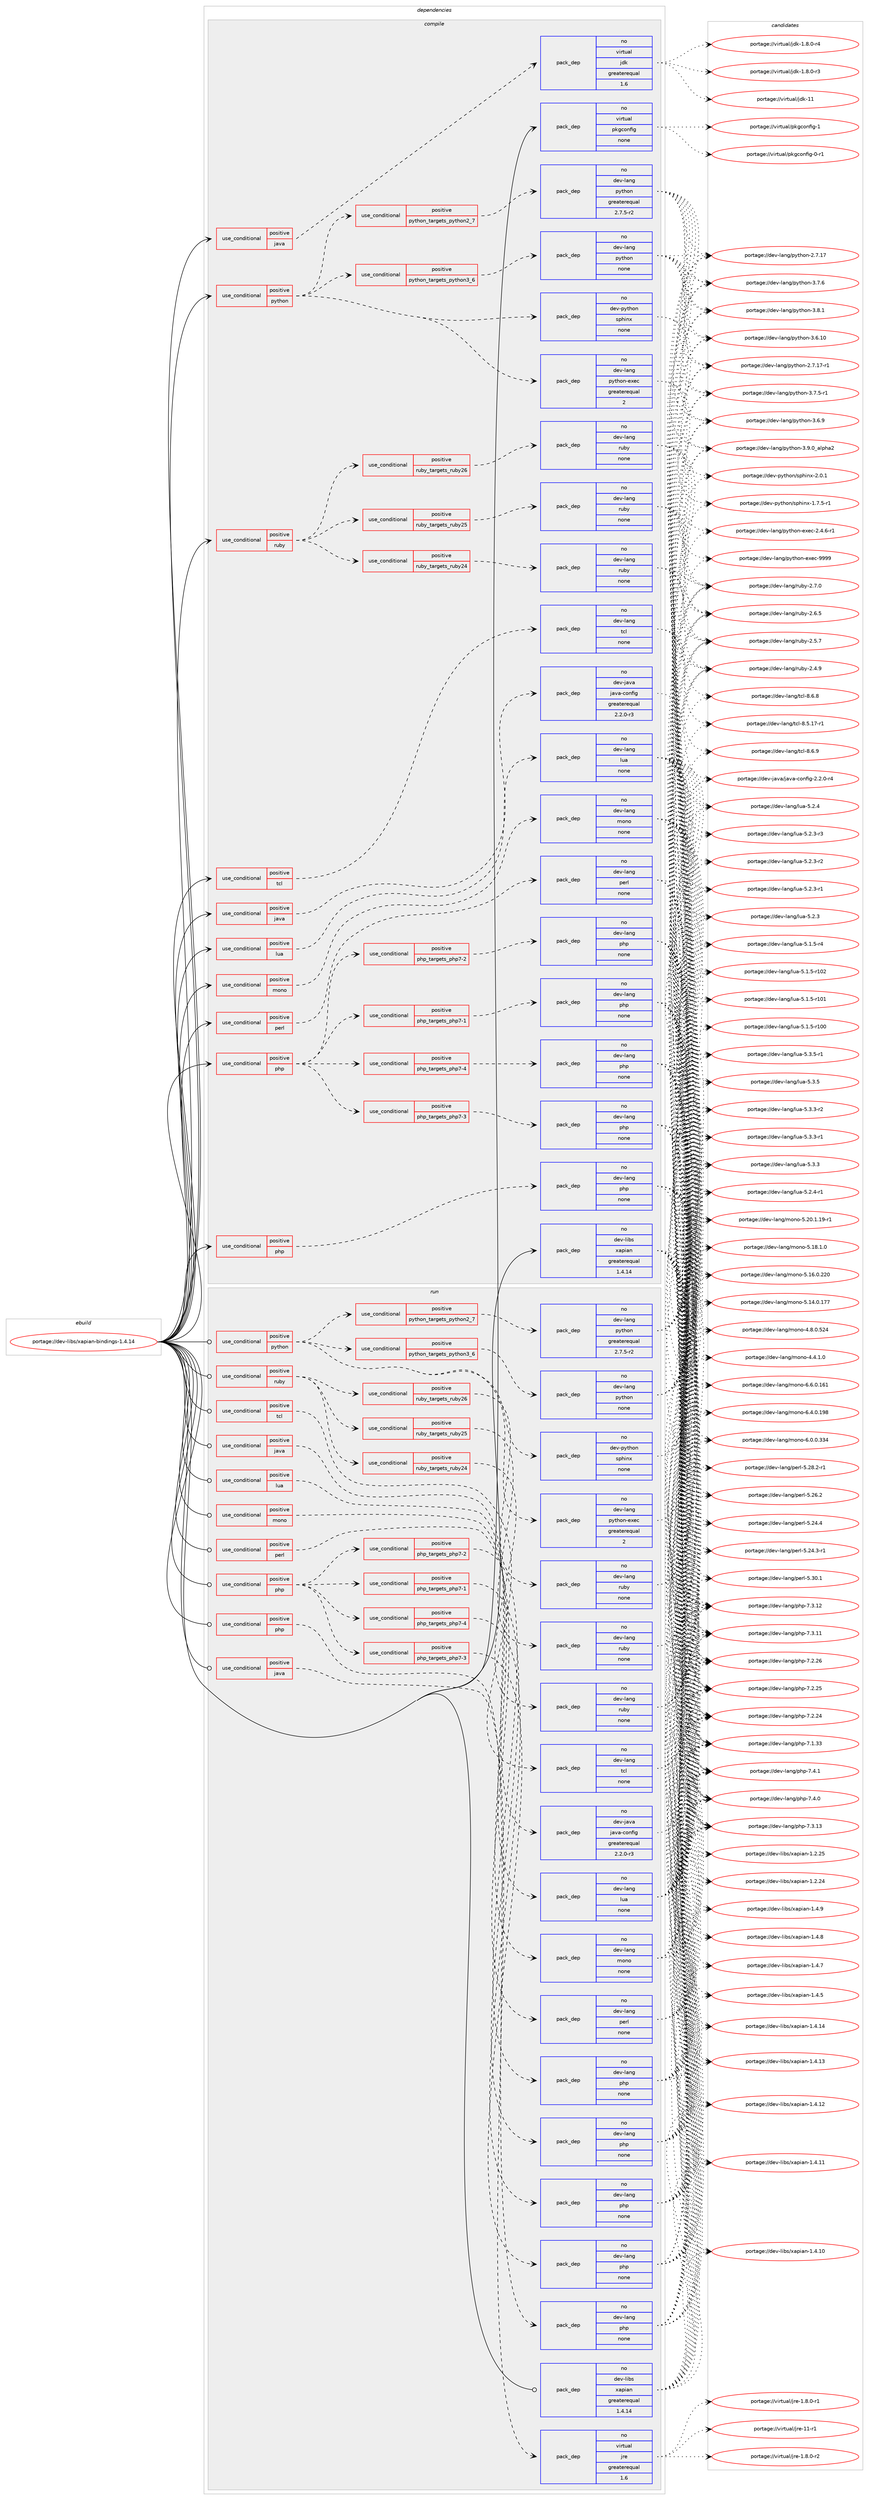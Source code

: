 digraph prolog {

# *************
# Graph options
# *************

newrank=true;
concentrate=true;
compound=true;
graph [rankdir=LR,fontname=Helvetica,fontsize=10,ranksep=1.5];#, ranksep=2.5, nodesep=0.2];
edge  [arrowhead=vee];
node  [fontname=Helvetica,fontsize=10];

# **********
# The ebuild
# **********

subgraph cluster_leftcol {
color=gray;
label=<<i>ebuild</i>>;
id [label="portage://dev-libs/xapian-bindings-1.4.14", color=red, width=4, href="../dev-libs/xapian-bindings-1.4.14.svg"];
}

# ****************
# The dependencies
# ****************

subgraph cluster_midcol {
color=gray;
label=<<i>dependencies</i>>;
subgraph cluster_compile {
fillcolor="#eeeeee";
style=filled;
label=<<i>compile</i>>;
subgraph cond123500 {
dependency506404 [label=<<TABLE BORDER="0" CELLBORDER="1" CELLSPACING="0" CELLPADDING="4"><TR><TD ROWSPAN="3" CELLPADDING="10">use_conditional</TD></TR><TR><TD>positive</TD></TR><TR><TD>java</TD></TR></TABLE>>, shape=none, color=red];
subgraph pack377757 {
dependency506405 [label=<<TABLE BORDER="0" CELLBORDER="1" CELLSPACING="0" CELLPADDING="4" WIDTH="220"><TR><TD ROWSPAN="6" CELLPADDING="30">pack_dep</TD></TR><TR><TD WIDTH="110">no</TD></TR><TR><TD>dev-java</TD></TR><TR><TD>java-config</TD></TR><TR><TD>greaterequal</TD></TR><TR><TD>2.2.0-r3</TD></TR></TABLE>>, shape=none, color=blue];
}
dependency506404:e -> dependency506405:w [weight=20,style="dashed",arrowhead="vee"];
}
id:e -> dependency506404:w [weight=20,style="solid",arrowhead="vee"];
subgraph cond123501 {
dependency506406 [label=<<TABLE BORDER="0" CELLBORDER="1" CELLSPACING="0" CELLPADDING="4"><TR><TD ROWSPAN="3" CELLPADDING="10">use_conditional</TD></TR><TR><TD>positive</TD></TR><TR><TD>java</TD></TR></TABLE>>, shape=none, color=red];
subgraph pack377758 {
dependency506407 [label=<<TABLE BORDER="0" CELLBORDER="1" CELLSPACING="0" CELLPADDING="4" WIDTH="220"><TR><TD ROWSPAN="6" CELLPADDING="30">pack_dep</TD></TR><TR><TD WIDTH="110">no</TD></TR><TR><TD>virtual</TD></TR><TR><TD>jdk</TD></TR><TR><TD>greaterequal</TD></TR><TR><TD>1.6</TD></TR></TABLE>>, shape=none, color=blue];
}
dependency506406:e -> dependency506407:w [weight=20,style="dashed",arrowhead="vee"];
}
id:e -> dependency506406:w [weight=20,style="solid",arrowhead="vee"];
subgraph cond123502 {
dependency506408 [label=<<TABLE BORDER="0" CELLBORDER="1" CELLSPACING="0" CELLPADDING="4"><TR><TD ROWSPAN="3" CELLPADDING="10">use_conditional</TD></TR><TR><TD>positive</TD></TR><TR><TD>lua</TD></TR></TABLE>>, shape=none, color=red];
subgraph pack377759 {
dependency506409 [label=<<TABLE BORDER="0" CELLBORDER="1" CELLSPACING="0" CELLPADDING="4" WIDTH="220"><TR><TD ROWSPAN="6" CELLPADDING="30">pack_dep</TD></TR><TR><TD WIDTH="110">no</TD></TR><TR><TD>dev-lang</TD></TR><TR><TD>lua</TD></TR><TR><TD>none</TD></TR><TR><TD></TD></TR></TABLE>>, shape=none, color=blue];
}
dependency506408:e -> dependency506409:w [weight=20,style="dashed",arrowhead="vee"];
}
id:e -> dependency506408:w [weight=20,style="solid",arrowhead="vee"];
subgraph cond123503 {
dependency506410 [label=<<TABLE BORDER="0" CELLBORDER="1" CELLSPACING="0" CELLPADDING="4"><TR><TD ROWSPAN="3" CELLPADDING="10">use_conditional</TD></TR><TR><TD>positive</TD></TR><TR><TD>mono</TD></TR></TABLE>>, shape=none, color=red];
subgraph pack377760 {
dependency506411 [label=<<TABLE BORDER="0" CELLBORDER="1" CELLSPACING="0" CELLPADDING="4" WIDTH="220"><TR><TD ROWSPAN="6" CELLPADDING="30">pack_dep</TD></TR><TR><TD WIDTH="110">no</TD></TR><TR><TD>dev-lang</TD></TR><TR><TD>mono</TD></TR><TR><TD>none</TD></TR><TR><TD></TD></TR></TABLE>>, shape=none, color=blue];
}
dependency506410:e -> dependency506411:w [weight=20,style="dashed",arrowhead="vee"];
}
id:e -> dependency506410:w [weight=20,style="solid",arrowhead="vee"];
subgraph cond123504 {
dependency506412 [label=<<TABLE BORDER="0" CELLBORDER="1" CELLSPACING="0" CELLPADDING="4"><TR><TD ROWSPAN="3" CELLPADDING="10">use_conditional</TD></TR><TR><TD>positive</TD></TR><TR><TD>perl</TD></TR></TABLE>>, shape=none, color=red];
subgraph pack377761 {
dependency506413 [label=<<TABLE BORDER="0" CELLBORDER="1" CELLSPACING="0" CELLPADDING="4" WIDTH="220"><TR><TD ROWSPAN="6" CELLPADDING="30">pack_dep</TD></TR><TR><TD WIDTH="110">no</TD></TR><TR><TD>dev-lang</TD></TR><TR><TD>perl</TD></TR><TR><TD>none</TD></TR><TR><TD></TD></TR></TABLE>>, shape=none, color=blue];
}
dependency506412:e -> dependency506413:w [weight=20,style="dashed",arrowhead="vee"];
}
id:e -> dependency506412:w [weight=20,style="solid",arrowhead="vee"];
subgraph cond123505 {
dependency506414 [label=<<TABLE BORDER="0" CELLBORDER="1" CELLSPACING="0" CELLPADDING="4"><TR><TD ROWSPAN="3" CELLPADDING="10">use_conditional</TD></TR><TR><TD>positive</TD></TR><TR><TD>php</TD></TR></TABLE>>, shape=none, color=red];
subgraph cond123506 {
dependency506415 [label=<<TABLE BORDER="0" CELLBORDER="1" CELLSPACING="0" CELLPADDING="4"><TR><TD ROWSPAN="3" CELLPADDING="10">use_conditional</TD></TR><TR><TD>positive</TD></TR><TR><TD>php_targets_php7-1</TD></TR></TABLE>>, shape=none, color=red];
subgraph pack377762 {
dependency506416 [label=<<TABLE BORDER="0" CELLBORDER="1" CELLSPACING="0" CELLPADDING="4" WIDTH="220"><TR><TD ROWSPAN="6" CELLPADDING="30">pack_dep</TD></TR><TR><TD WIDTH="110">no</TD></TR><TR><TD>dev-lang</TD></TR><TR><TD>php</TD></TR><TR><TD>none</TD></TR><TR><TD></TD></TR></TABLE>>, shape=none, color=blue];
}
dependency506415:e -> dependency506416:w [weight=20,style="dashed",arrowhead="vee"];
}
dependency506414:e -> dependency506415:w [weight=20,style="dashed",arrowhead="vee"];
subgraph cond123507 {
dependency506417 [label=<<TABLE BORDER="0" CELLBORDER="1" CELLSPACING="0" CELLPADDING="4"><TR><TD ROWSPAN="3" CELLPADDING="10">use_conditional</TD></TR><TR><TD>positive</TD></TR><TR><TD>php_targets_php7-2</TD></TR></TABLE>>, shape=none, color=red];
subgraph pack377763 {
dependency506418 [label=<<TABLE BORDER="0" CELLBORDER="1" CELLSPACING="0" CELLPADDING="4" WIDTH="220"><TR><TD ROWSPAN="6" CELLPADDING="30">pack_dep</TD></TR><TR><TD WIDTH="110">no</TD></TR><TR><TD>dev-lang</TD></TR><TR><TD>php</TD></TR><TR><TD>none</TD></TR><TR><TD></TD></TR></TABLE>>, shape=none, color=blue];
}
dependency506417:e -> dependency506418:w [weight=20,style="dashed",arrowhead="vee"];
}
dependency506414:e -> dependency506417:w [weight=20,style="dashed",arrowhead="vee"];
subgraph cond123508 {
dependency506419 [label=<<TABLE BORDER="0" CELLBORDER="1" CELLSPACING="0" CELLPADDING="4"><TR><TD ROWSPAN="3" CELLPADDING="10">use_conditional</TD></TR><TR><TD>positive</TD></TR><TR><TD>php_targets_php7-3</TD></TR></TABLE>>, shape=none, color=red];
subgraph pack377764 {
dependency506420 [label=<<TABLE BORDER="0" CELLBORDER="1" CELLSPACING="0" CELLPADDING="4" WIDTH="220"><TR><TD ROWSPAN="6" CELLPADDING="30">pack_dep</TD></TR><TR><TD WIDTH="110">no</TD></TR><TR><TD>dev-lang</TD></TR><TR><TD>php</TD></TR><TR><TD>none</TD></TR><TR><TD></TD></TR></TABLE>>, shape=none, color=blue];
}
dependency506419:e -> dependency506420:w [weight=20,style="dashed",arrowhead="vee"];
}
dependency506414:e -> dependency506419:w [weight=20,style="dashed",arrowhead="vee"];
subgraph cond123509 {
dependency506421 [label=<<TABLE BORDER="0" CELLBORDER="1" CELLSPACING="0" CELLPADDING="4"><TR><TD ROWSPAN="3" CELLPADDING="10">use_conditional</TD></TR><TR><TD>positive</TD></TR><TR><TD>php_targets_php7-4</TD></TR></TABLE>>, shape=none, color=red];
subgraph pack377765 {
dependency506422 [label=<<TABLE BORDER="0" CELLBORDER="1" CELLSPACING="0" CELLPADDING="4" WIDTH="220"><TR><TD ROWSPAN="6" CELLPADDING="30">pack_dep</TD></TR><TR><TD WIDTH="110">no</TD></TR><TR><TD>dev-lang</TD></TR><TR><TD>php</TD></TR><TR><TD>none</TD></TR><TR><TD></TD></TR></TABLE>>, shape=none, color=blue];
}
dependency506421:e -> dependency506422:w [weight=20,style="dashed",arrowhead="vee"];
}
dependency506414:e -> dependency506421:w [weight=20,style="dashed",arrowhead="vee"];
}
id:e -> dependency506414:w [weight=20,style="solid",arrowhead="vee"];
subgraph cond123510 {
dependency506423 [label=<<TABLE BORDER="0" CELLBORDER="1" CELLSPACING="0" CELLPADDING="4"><TR><TD ROWSPAN="3" CELLPADDING="10">use_conditional</TD></TR><TR><TD>positive</TD></TR><TR><TD>php</TD></TR></TABLE>>, shape=none, color=red];
subgraph pack377766 {
dependency506424 [label=<<TABLE BORDER="0" CELLBORDER="1" CELLSPACING="0" CELLPADDING="4" WIDTH="220"><TR><TD ROWSPAN="6" CELLPADDING="30">pack_dep</TD></TR><TR><TD WIDTH="110">no</TD></TR><TR><TD>dev-lang</TD></TR><TR><TD>php</TD></TR><TR><TD>none</TD></TR><TR><TD></TD></TR></TABLE>>, shape=none, color=blue];
}
dependency506423:e -> dependency506424:w [weight=20,style="dashed",arrowhead="vee"];
}
id:e -> dependency506423:w [weight=20,style="solid",arrowhead="vee"];
subgraph cond123511 {
dependency506425 [label=<<TABLE BORDER="0" CELLBORDER="1" CELLSPACING="0" CELLPADDING="4"><TR><TD ROWSPAN="3" CELLPADDING="10">use_conditional</TD></TR><TR><TD>positive</TD></TR><TR><TD>python</TD></TR></TABLE>>, shape=none, color=red];
subgraph pack377767 {
dependency506426 [label=<<TABLE BORDER="0" CELLBORDER="1" CELLSPACING="0" CELLPADDING="4" WIDTH="220"><TR><TD ROWSPAN="6" CELLPADDING="30">pack_dep</TD></TR><TR><TD WIDTH="110">no</TD></TR><TR><TD>dev-python</TD></TR><TR><TD>sphinx</TD></TR><TR><TD>none</TD></TR><TR><TD></TD></TR></TABLE>>, shape=none, color=blue];
}
dependency506425:e -> dependency506426:w [weight=20,style="dashed",arrowhead="vee"];
subgraph cond123512 {
dependency506427 [label=<<TABLE BORDER="0" CELLBORDER="1" CELLSPACING="0" CELLPADDING="4"><TR><TD ROWSPAN="3" CELLPADDING="10">use_conditional</TD></TR><TR><TD>positive</TD></TR><TR><TD>python_targets_python2_7</TD></TR></TABLE>>, shape=none, color=red];
subgraph pack377768 {
dependency506428 [label=<<TABLE BORDER="0" CELLBORDER="1" CELLSPACING="0" CELLPADDING="4" WIDTH="220"><TR><TD ROWSPAN="6" CELLPADDING="30">pack_dep</TD></TR><TR><TD WIDTH="110">no</TD></TR><TR><TD>dev-lang</TD></TR><TR><TD>python</TD></TR><TR><TD>greaterequal</TD></TR><TR><TD>2.7.5-r2</TD></TR></TABLE>>, shape=none, color=blue];
}
dependency506427:e -> dependency506428:w [weight=20,style="dashed",arrowhead="vee"];
}
dependency506425:e -> dependency506427:w [weight=20,style="dashed",arrowhead="vee"];
subgraph cond123513 {
dependency506429 [label=<<TABLE BORDER="0" CELLBORDER="1" CELLSPACING="0" CELLPADDING="4"><TR><TD ROWSPAN="3" CELLPADDING="10">use_conditional</TD></TR><TR><TD>positive</TD></TR><TR><TD>python_targets_python3_6</TD></TR></TABLE>>, shape=none, color=red];
subgraph pack377769 {
dependency506430 [label=<<TABLE BORDER="0" CELLBORDER="1" CELLSPACING="0" CELLPADDING="4" WIDTH="220"><TR><TD ROWSPAN="6" CELLPADDING="30">pack_dep</TD></TR><TR><TD WIDTH="110">no</TD></TR><TR><TD>dev-lang</TD></TR><TR><TD>python</TD></TR><TR><TD>none</TD></TR><TR><TD></TD></TR></TABLE>>, shape=none, color=blue];
}
dependency506429:e -> dependency506430:w [weight=20,style="dashed",arrowhead="vee"];
}
dependency506425:e -> dependency506429:w [weight=20,style="dashed",arrowhead="vee"];
subgraph pack377770 {
dependency506431 [label=<<TABLE BORDER="0" CELLBORDER="1" CELLSPACING="0" CELLPADDING="4" WIDTH="220"><TR><TD ROWSPAN="6" CELLPADDING="30">pack_dep</TD></TR><TR><TD WIDTH="110">no</TD></TR><TR><TD>dev-lang</TD></TR><TR><TD>python-exec</TD></TR><TR><TD>greaterequal</TD></TR><TR><TD>2</TD></TR></TABLE>>, shape=none, color=blue];
}
dependency506425:e -> dependency506431:w [weight=20,style="dashed",arrowhead="vee"];
}
id:e -> dependency506425:w [weight=20,style="solid",arrowhead="vee"];
subgraph cond123514 {
dependency506432 [label=<<TABLE BORDER="0" CELLBORDER="1" CELLSPACING="0" CELLPADDING="4"><TR><TD ROWSPAN="3" CELLPADDING="10">use_conditional</TD></TR><TR><TD>positive</TD></TR><TR><TD>ruby</TD></TR></TABLE>>, shape=none, color=red];
subgraph cond123515 {
dependency506433 [label=<<TABLE BORDER="0" CELLBORDER="1" CELLSPACING="0" CELLPADDING="4"><TR><TD ROWSPAN="3" CELLPADDING="10">use_conditional</TD></TR><TR><TD>positive</TD></TR><TR><TD>ruby_targets_ruby24</TD></TR></TABLE>>, shape=none, color=red];
subgraph pack377771 {
dependency506434 [label=<<TABLE BORDER="0" CELLBORDER="1" CELLSPACING="0" CELLPADDING="4" WIDTH="220"><TR><TD ROWSPAN="6" CELLPADDING="30">pack_dep</TD></TR><TR><TD WIDTH="110">no</TD></TR><TR><TD>dev-lang</TD></TR><TR><TD>ruby</TD></TR><TR><TD>none</TD></TR><TR><TD></TD></TR></TABLE>>, shape=none, color=blue];
}
dependency506433:e -> dependency506434:w [weight=20,style="dashed",arrowhead="vee"];
}
dependency506432:e -> dependency506433:w [weight=20,style="dashed",arrowhead="vee"];
subgraph cond123516 {
dependency506435 [label=<<TABLE BORDER="0" CELLBORDER="1" CELLSPACING="0" CELLPADDING="4"><TR><TD ROWSPAN="3" CELLPADDING="10">use_conditional</TD></TR><TR><TD>positive</TD></TR><TR><TD>ruby_targets_ruby25</TD></TR></TABLE>>, shape=none, color=red];
subgraph pack377772 {
dependency506436 [label=<<TABLE BORDER="0" CELLBORDER="1" CELLSPACING="0" CELLPADDING="4" WIDTH="220"><TR><TD ROWSPAN="6" CELLPADDING="30">pack_dep</TD></TR><TR><TD WIDTH="110">no</TD></TR><TR><TD>dev-lang</TD></TR><TR><TD>ruby</TD></TR><TR><TD>none</TD></TR><TR><TD></TD></TR></TABLE>>, shape=none, color=blue];
}
dependency506435:e -> dependency506436:w [weight=20,style="dashed",arrowhead="vee"];
}
dependency506432:e -> dependency506435:w [weight=20,style="dashed",arrowhead="vee"];
subgraph cond123517 {
dependency506437 [label=<<TABLE BORDER="0" CELLBORDER="1" CELLSPACING="0" CELLPADDING="4"><TR><TD ROWSPAN="3" CELLPADDING="10">use_conditional</TD></TR><TR><TD>positive</TD></TR><TR><TD>ruby_targets_ruby26</TD></TR></TABLE>>, shape=none, color=red];
subgraph pack377773 {
dependency506438 [label=<<TABLE BORDER="0" CELLBORDER="1" CELLSPACING="0" CELLPADDING="4" WIDTH="220"><TR><TD ROWSPAN="6" CELLPADDING="30">pack_dep</TD></TR><TR><TD WIDTH="110">no</TD></TR><TR><TD>dev-lang</TD></TR><TR><TD>ruby</TD></TR><TR><TD>none</TD></TR><TR><TD></TD></TR></TABLE>>, shape=none, color=blue];
}
dependency506437:e -> dependency506438:w [weight=20,style="dashed",arrowhead="vee"];
}
dependency506432:e -> dependency506437:w [weight=20,style="dashed",arrowhead="vee"];
}
id:e -> dependency506432:w [weight=20,style="solid",arrowhead="vee"];
subgraph cond123518 {
dependency506439 [label=<<TABLE BORDER="0" CELLBORDER="1" CELLSPACING="0" CELLPADDING="4"><TR><TD ROWSPAN="3" CELLPADDING="10">use_conditional</TD></TR><TR><TD>positive</TD></TR><TR><TD>tcl</TD></TR></TABLE>>, shape=none, color=red];
subgraph pack377774 {
dependency506440 [label=<<TABLE BORDER="0" CELLBORDER="1" CELLSPACING="0" CELLPADDING="4" WIDTH="220"><TR><TD ROWSPAN="6" CELLPADDING="30">pack_dep</TD></TR><TR><TD WIDTH="110">no</TD></TR><TR><TD>dev-lang</TD></TR><TR><TD>tcl</TD></TR><TR><TD>none</TD></TR><TR><TD></TD></TR></TABLE>>, shape=none, color=blue];
}
dependency506439:e -> dependency506440:w [weight=20,style="dashed",arrowhead="vee"];
}
id:e -> dependency506439:w [weight=20,style="solid",arrowhead="vee"];
subgraph pack377775 {
dependency506441 [label=<<TABLE BORDER="0" CELLBORDER="1" CELLSPACING="0" CELLPADDING="4" WIDTH="220"><TR><TD ROWSPAN="6" CELLPADDING="30">pack_dep</TD></TR><TR><TD WIDTH="110">no</TD></TR><TR><TD>dev-libs</TD></TR><TR><TD>xapian</TD></TR><TR><TD>greaterequal</TD></TR><TR><TD>1.4.14</TD></TR></TABLE>>, shape=none, color=blue];
}
id:e -> dependency506441:w [weight=20,style="solid",arrowhead="vee"];
subgraph pack377776 {
dependency506442 [label=<<TABLE BORDER="0" CELLBORDER="1" CELLSPACING="0" CELLPADDING="4" WIDTH="220"><TR><TD ROWSPAN="6" CELLPADDING="30">pack_dep</TD></TR><TR><TD WIDTH="110">no</TD></TR><TR><TD>virtual</TD></TR><TR><TD>pkgconfig</TD></TR><TR><TD>none</TD></TR><TR><TD></TD></TR></TABLE>>, shape=none, color=blue];
}
id:e -> dependency506442:w [weight=20,style="solid",arrowhead="vee"];
}
subgraph cluster_compileandrun {
fillcolor="#eeeeee";
style=filled;
label=<<i>compile and run</i>>;
}
subgraph cluster_run {
fillcolor="#eeeeee";
style=filled;
label=<<i>run</i>>;
subgraph cond123519 {
dependency506443 [label=<<TABLE BORDER="0" CELLBORDER="1" CELLSPACING="0" CELLPADDING="4"><TR><TD ROWSPAN="3" CELLPADDING="10">use_conditional</TD></TR><TR><TD>positive</TD></TR><TR><TD>java</TD></TR></TABLE>>, shape=none, color=red];
subgraph pack377777 {
dependency506444 [label=<<TABLE BORDER="0" CELLBORDER="1" CELLSPACING="0" CELLPADDING="4" WIDTH="220"><TR><TD ROWSPAN="6" CELLPADDING="30">pack_dep</TD></TR><TR><TD WIDTH="110">no</TD></TR><TR><TD>dev-java</TD></TR><TR><TD>java-config</TD></TR><TR><TD>greaterequal</TD></TR><TR><TD>2.2.0-r3</TD></TR></TABLE>>, shape=none, color=blue];
}
dependency506443:e -> dependency506444:w [weight=20,style="dashed",arrowhead="vee"];
}
id:e -> dependency506443:w [weight=20,style="solid",arrowhead="odot"];
subgraph cond123520 {
dependency506445 [label=<<TABLE BORDER="0" CELLBORDER="1" CELLSPACING="0" CELLPADDING="4"><TR><TD ROWSPAN="3" CELLPADDING="10">use_conditional</TD></TR><TR><TD>positive</TD></TR><TR><TD>java</TD></TR></TABLE>>, shape=none, color=red];
subgraph pack377778 {
dependency506446 [label=<<TABLE BORDER="0" CELLBORDER="1" CELLSPACING="0" CELLPADDING="4" WIDTH="220"><TR><TD ROWSPAN="6" CELLPADDING="30">pack_dep</TD></TR><TR><TD WIDTH="110">no</TD></TR><TR><TD>virtual</TD></TR><TR><TD>jre</TD></TR><TR><TD>greaterequal</TD></TR><TR><TD>1.6</TD></TR></TABLE>>, shape=none, color=blue];
}
dependency506445:e -> dependency506446:w [weight=20,style="dashed",arrowhead="vee"];
}
id:e -> dependency506445:w [weight=20,style="solid",arrowhead="odot"];
subgraph cond123521 {
dependency506447 [label=<<TABLE BORDER="0" CELLBORDER="1" CELLSPACING="0" CELLPADDING="4"><TR><TD ROWSPAN="3" CELLPADDING="10">use_conditional</TD></TR><TR><TD>positive</TD></TR><TR><TD>lua</TD></TR></TABLE>>, shape=none, color=red];
subgraph pack377779 {
dependency506448 [label=<<TABLE BORDER="0" CELLBORDER="1" CELLSPACING="0" CELLPADDING="4" WIDTH="220"><TR><TD ROWSPAN="6" CELLPADDING="30">pack_dep</TD></TR><TR><TD WIDTH="110">no</TD></TR><TR><TD>dev-lang</TD></TR><TR><TD>lua</TD></TR><TR><TD>none</TD></TR><TR><TD></TD></TR></TABLE>>, shape=none, color=blue];
}
dependency506447:e -> dependency506448:w [weight=20,style="dashed",arrowhead="vee"];
}
id:e -> dependency506447:w [weight=20,style="solid",arrowhead="odot"];
subgraph cond123522 {
dependency506449 [label=<<TABLE BORDER="0" CELLBORDER="1" CELLSPACING="0" CELLPADDING="4"><TR><TD ROWSPAN="3" CELLPADDING="10">use_conditional</TD></TR><TR><TD>positive</TD></TR><TR><TD>mono</TD></TR></TABLE>>, shape=none, color=red];
subgraph pack377780 {
dependency506450 [label=<<TABLE BORDER="0" CELLBORDER="1" CELLSPACING="0" CELLPADDING="4" WIDTH="220"><TR><TD ROWSPAN="6" CELLPADDING="30">pack_dep</TD></TR><TR><TD WIDTH="110">no</TD></TR><TR><TD>dev-lang</TD></TR><TR><TD>mono</TD></TR><TR><TD>none</TD></TR><TR><TD></TD></TR></TABLE>>, shape=none, color=blue];
}
dependency506449:e -> dependency506450:w [weight=20,style="dashed",arrowhead="vee"];
}
id:e -> dependency506449:w [weight=20,style="solid",arrowhead="odot"];
subgraph cond123523 {
dependency506451 [label=<<TABLE BORDER="0" CELLBORDER="1" CELLSPACING="0" CELLPADDING="4"><TR><TD ROWSPAN="3" CELLPADDING="10">use_conditional</TD></TR><TR><TD>positive</TD></TR><TR><TD>perl</TD></TR></TABLE>>, shape=none, color=red];
subgraph pack377781 {
dependency506452 [label=<<TABLE BORDER="0" CELLBORDER="1" CELLSPACING="0" CELLPADDING="4" WIDTH="220"><TR><TD ROWSPAN="6" CELLPADDING="30">pack_dep</TD></TR><TR><TD WIDTH="110">no</TD></TR><TR><TD>dev-lang</TD></TR><TR><TD>perl</TD></TR><TR><TD>none</TD></TR><TR><TD></TD></TR></TABLE>>, shape=none, color=blue];
}
dependency506451:e -> dependency506452:w [weight=20,style="dashed",arrowhead="vee"];
}
id:e -> dependency506451:w [weight=20,style="solid",arrowhead="odot"];
subgraph cond123524 {
dependency506453 [label=<<TABLE BORDER="0" CELLBORDER="1" CELLSPACING="0" CELLPADDING="4"><TR><TD ROWSPAN="3" CELLPADDING="10">use_conditional</TD></TR><TR><TD>positive</TD></TR><TR><TD>php</TD></TR></TABLE>>, shape=none, color=red];
subgraph cond123525 {
dependency506454 [label=<<TABLE BORDER="0" CELLBORDER="1" CELLSPACING="0" CELLPADDING="4"><TR><TD ROWSPAN="3" CELLPADDING="10">use_conditional</TD></TR><TR><TD>positive</TD></TR><TR><TD>php_targets_php7-1</TD></TR></TABLE>>, shape=none, color=red];
subgraph pack377782 {
dependency506455 [label=<<TABLE BORDER="0" CELLBORDER="1" CELLSPACING="0" CELLPADDING="4" WIDTH="220"><TR><TD ROWSPAN="6" CELLPADDING="30">pack_dep</TD></TR><TR><TD WIDTH="110">no</TD></TR><TR><TD>dev-lang</TD></TR><TR><TD>php</TD></TR><TR><TD>none</TD></TR><TR><TD></TD></TR></TABLE>>, shape=none, color=blue];
}
dependency506454:e -> dependency506455:w [weight=20,style="dashed",arrowhead="vee"];
}
dependency506453:e -> dependency506454:w [weight=20,style="dashed",arrowhead="vee"];
subgraph cond123526 {
dependency506456 [label=<<TABLE BORDER="0" CELLBORDER="1" CELLSPACING="0" CELLPADDING="4"><TR><TD ROWSPAN="3" CELLPADDING="10">use_conditional</TD></TR><TR><TD>positive</TD></TR><TR><TD>php_targets_php7-2</TD></TR></TABLE>>, shape=none, color=red];
subgraph pack377783 {
dependency506457 [label=<<TABLE BORDER="0" CELLBORDER="1" CELLSPACING="0" CELLPADDING="4" WIDTH="220"><TR><TD ROWSPAN="6" CELLPADDING="30">pack_dep</TD></TR><TR><TD WIDTH="110">no</TD></TR><TR><TD>dev-lang</TD></TR><TR><TD>php</TD></TR><TR><TD>none</TD></TR><TR><TD></TD></TR></TABLE>>, shape=none, color=blue];
}
dependency506456:e -> dependency506457:w [weight=20,style="dashed",arrowhead="vee"];
}
dependency506453:e -> dependency506456:w [weight=20,style="dashed",arrowhead="vee"];
subgraph cond123527 {
dependency506458 [label=<<TABLE BORDER="0" CELLBORDER="1" CELLSPACING="0" CELLPADDING="4"><TR><TD ROWSPAN="3" CELLPADDING="10">use_conditional</TD></TR><TR><TD>positive</TD></TR><TR><TD>php_targets_php7-3</TD></TR></TABLE>>, shape=none, color=red];
subgraph pack377784 {
dependency506459 [label=<<TABLE BORDER="0" CELLBORDER="1" CELLSPACING="0" CELLPADDING="4" WIDTH="220"><TR><TD ROWSPAN="6" CELLPADDING="30">pack_dep</TD></TR><TR><TD WIDTH="110">no</TD></TR><TR><TD>dev-lang</TD></TR><TR><TD>php</TD></TR><TR><TD>none</TD></TR><TR><TD></TD></TR></TABLE>>, shape=none, color=blue];
}
dependency506458:e -> dependency506459:w [weight=20,style="dashed",arrowhead="vee"];
}
dependency506453:e -> dependency506458:w [weight=20,style="dashed",arrowhead="vee"];
subgraph cond123528 {
dependency506460 [label=<<TABLE BORDER="0" CELLBORDER="1" CELLSPACING="0" CELLPADDING="4"><TR><TD ROWSPAN="3" CELLPADDING="10">use_conditional</TD></TR><TR><TD>positive</TD></TR><TR><TD>php_targets_php7-4</TD></TR></TABLE>>, shape=none, color=red];
subgraph pack377785 {
dependency506461 [label=<<TABLE BORDER="0" CELLBORDER="1" CELLSPACING="0" CELLPADDING="4" WIDTH="220"><TR><TD ROWSPAN="6" CELLPADDING="30">pack_dep</TD></TR><TR><TD WIDTH="110">no</TD></TR><TR><TD>dev-lang</TD></TR><TR><TD>php</TD></TR><TR><TD>none</TD></TR><TR><TD></TD></TR></TABLE>>, shape=none, color=blue];
}
dependency506460:e -> dependency506461:w [weight=20,style="dashed",arrowhead="vee"];
}
dependency506453:e -> dependency506460:w [weight=20,style="dashed",arrowhead="vee"];
}
id:e -> dependency506453:w [weight=20,style="solid",arrowhead="odot"];
subgraph cond123529 {
dependency506462 [label=<<TABLE BORDER="0" CELLBORDER="1" CELLSPACING="0" CELLPADDING="4"><TR><TD ROWSPAN="3" CELLPADDING="10">use_conditional</TD></TR><TR><TD>positive</TD></TR><TR><TD>php</TD></TR></TABLE>>, shape=none, color=red];
subgraph pack377786 {
dependency506463 [label=<<TABLE BORDER="0" CELLBORDER="1" CELLSPACING="0" CELLPADDING="4" WIDTH="220"><TR><TD ROWSPAN="6" CELLPADDING="30">pack_dep</TD></TR><TR><TD WIDTH="110">no</TD></TR><TR><TD>dev-lang</TD></TR><TR><TD>php</TD></TR><TR><TD>none</TD></TR><TR><TD></TD></TR></TABLE>>, shape=none, color=blue];
}
dependency506462:e -> dependency506463:w [weight=20,style="dashed",arrowhead="vee"];
}
id:e -> dependency506462:w [weight=20,style="solid",arrowhead="odot"];
subgraph cond123530 {
dependency506464 [label=<<TABLE BORDER="0" CELLBORDER="1" CELLSPACING="0" CELLPADDING="4"><TR><TD ROWSPAN="3" CELLPADDING="10">use_conditional</TD></TR><TR><TD>positive</TD></TR><TR><TD>python</TD></TR></TABLE>>, shape=none, color=red];
subgraph pack377787 {
dependency506465 [label=<<TABLE BORDER="0" CELLBORDER="1" CELLSPACING="0" CELLPADDING="4" WIDTH="220"><TR><TD ROWSPAN="6" CELLPADDING="30">pack_dep</TD></TR><TR><TD WIDTH="110">no</TD></TR><TR><TD>dev-python</TD></TR><TR><TD>sphinx</TD></TR><TR><TD>none</TD></TR><TR><TD></TD></TR></TABLE>>, shape=none, color=blue];
}
dependency506464:e -> dependency506465:w [weight=20,style="dashed",arrowhead="vee"];
subgraph cond123531 {
dependency506466 [label=<<TABLE BORDER="0" CELLBORDER="1" CELLSPACING="0" CELLPADDING="4"><TR><TD ROWSPAN="3" CELLPADDING="10">use_conditional</TD></TR><TR><TD>positive</TD></TR><TR><TD>python_targets_python2_7</TD></TR></TABLE>>, shape=none, color=red];
subgraph pack377788 {
dependency506467 [label=<<TABLE BORDER="0" CELLBORDER="1" CELLSPACING="0" CELLPADDING="4" WIDTH="220"><TR><TD ROWSPAN="6" CELLPADDING="30">pack_dep</TD></TR><TR><TD WIDTH="110">no</TD></TR><TR><TD>dev-lang</TD></TR><TR><TD>python</TD></TR><TR><TD>greaterequal</TD></TR><TR><TD>2.7.5-r2</TD></TR></TABLE>>, shape=none, color=blue];
}
dependency506466:e -> dependency506467:w [weight=20,style="dashed",arrowhead="vee"];
}
dependency506464:e -> dependency506466:w [weight=20,style="dashed",arrowhead="vee"];
subgraph cond123532 {
dependency506468 [label=<<TABLE BORDER="0" CELLBORDER="1" CELLSPACING="0" CELLPADDING="4"><TR><TD ROWSPAN="3" CELLPADDING="10">use_conditional</TD></TR><TR><TD>positive</TD></TR><TR><TD>python_targets_python3_6</TD></TR></TABLE>>, shape=none, color=red];
subgraph pack377789 {
dependency506469 [label=<<TABLE BORDER="0" CELLBORDER="1" CELLSPACING="0" CELLPADDING="4" WIDTH="220"><TR><TD ROWSPAN="6" CELLPADDING="30">pack_dep</TD></TR><TR><TD WIDTH="110">no</TD></TR><TR><TD>dev-lang</TD></TR><TR><TD>python</TD></TR><TR><TD>none</TD></TR><TR><TD></TD></TR></TABLE>>, shape=none, color=blue];
}
dependency506468:e -> dependency506469:w [weight=20,style="dashed",arrowhead="vee"];
}
dependency506464:e -> dependency506468:w [weight=20,style="dashed",arrowhead="vee"];
subgraph pack377790 {
dependency506470 [label=<<TABLE BORDER="0" CELLBORDER="1" CELLSPACING="0" CELLPADDING="4" WIDTH="220"><TR><TD ROWSPAN="6" CELLPADDING="30">pack_dep</TD></TR><TR><TD WIDTH="110">no</TD></TR><TR><TD>dev-lang</TD></TR><TR><TD>python-exec</TD></TR><TR><TD>greaterequal</TD></TR><TR><TD>2</TD></TR></TABLE>>, shape=none, color=blue];
}
dependency506464:e -> dependency506470:w [weight=20,style="dashed",arrowhead="vee"];
}
id:e -> dependency506464:w [weight=20,style="solid",arrowhead="odot"];
subgraph cond123533 {
dependency506471 [label=<<TABLE BORDER="0" CELLBORDER="1" CELLSPACING="0" CELLPADDING="4"><TR><TD ROWSPAN="3" CELLPADDING="10">use_conditional</TD></TR><TR><TD>positive</TD></TR><TR><TD>ruby</TD></TR></TABLE>>, shape=none, color=red];
subgraph cond123534 {
dependency506472 [label=<<TABLE BORDER="0" CELLBORDER="1" CELLSPACING="0" CELLPADDING="4"><TR><TD ROWSPAN="3" CELLPADDING="10">use_conditional</TD></TR><TR><TD>positive</TD></TR><TR><TD>ruby_targets_ruby24</TD></TR></TABLE>>, shape=none, color=red];
subgraph pack377791 {
dependency506473 [label=<<TABLE BORDER="0" CELLBORDER="1" CELLSPACING="0" CELLPADDING="4" WIDTH="220"><TR><TD ROWSPAN="6" CELLPADDING="30">pack_dep</TD></TR><TR><TD WIDTH="110">no</TD></TR><TR><TD>dev-lang</TD></TR><TR><TD>ruby</TD></TR><TR><TD>none</TD></TR><TR><TD></TD></TR></TABLE>>, shape=none, color=blue];
}
dependency506472:e -> dependency506473:w [weight=20,style="dashed",arrowhead="vee"];
}
dependency506471:e -> dependency506472:w [weight=20,style="dashed",arrowhead="vee"];
subgraph cond123535 {
dependency506474 [label=<<TABLE BORDER="0" CELLBORDER="1" CELLSPACING="0" CELLPADDING="4"><TR><TD ROWSPAN="3" CELLPADDING="10">use_conditional</TD></TR><TR><TD>positive</TD></TR><TR><TD>ruby_targets_ruby25</TD></TR></TABLE>>, shape=none, color=red];
subgraph pack377792 {
dependency506475 [label=<<TABLE BORDER="0" CELLBORDER="1" CELLSPACING="0" CELLPADDING="4" WIDTH="220"><TR><TD ROWSPAN="6" CELLPADDING="30">pack_dep</TD></TR><TR><TD WIDTH="110">no</TD></TR><TR><TD>dev-lang</TD></TR><TR><TD>ruby</TD></TR><TR><TD>none</TD></TR><TR><TD></TD></TR></TABLE>>, shape=none, color=blue];
}
dependency506474:e -> dependency506475:w [weight=20,style="dashed",arrowhead="vee"];
}
dependency506471:e -> dependency506474:w [weight=20,style="dashed",arrowhead="vee"];
subgraph cond123536 {
dependency506476 [label=<<TABLE BORDER="0" CELLBORDER="1" CELLSPACING="0" CELLPADDING="4"><TR><TD ROWSPAN="3" CELLPADDING="10">use_conditional</TD></TR><TR><TD>positive</TD></TR><TR><TD>ruby_targets_ruby26</TD></TR></TABLE>>, shape=none, color=red];
subgraph pack377793 {
dependency506477 [label=<<TABLE BORDER="0" CELLBORDER="1" CELLSPACING="0" CELLPADDING="4" WIDTH="220"><TR><TD ROWSPAN="6" CELLPADDING="30">pack_dep</TD></TR><TR><TD WIDTH="110">no</TD></TR><TR><TD>dev-lang</TD></TR><TR><TD>ruby</TD></TR><TR><TD>none</TD></TR><TR><TD></TD></TR></TABLE>>, shape=none, color=blue];
}
dependency506476:e -> dependency506477:w [weight=20,style="dashed",arrowhead="vee"];
}
dependency506471:e -> dependency506476:w [weight=20,style="dashed",arrowhead="vee"];
}
id:e -> dependency506471:w [weight=20,style="solid",arrowhead="odot"];
subgraph cond123537 {
dependency506478 [label=<<TABLE BORDER="0" CELLBORDER="1" CELLSPACING="0" CELLPADDING="4"><TR><TD ROWSPAN="3" CELLPADDING="10">use_conditional</TD></TR><TR><TD>positive</TD></TR><TR><TD>tcl</TD></TR></TABLE>>, shape=none, color=red];
subgraph pack377794 {
dependency506479 [label=<<TABLE BORDER="0" CELLBORDER="1" CELLSPACING="0" CELLPADDING="4" WIDTH="220"><TR><TD ROWSPAN="6" CELLPADDING="30">pack_dep</TD></TR><TR><TD WIDTH="110">no</TD></TR><TR><TD>dev-lang</TD></TR><TR><TD>tcl</TD></TR><TR><TD>none</TD></TR><TR><TD></TD></TR></TABLE>>, shape=none, color=blue];
}
dependency506478:e -> dependency506479:w [weight=20,style="dashed",arrowhead="vee"];
}
id:e -> dependency506478:w [weight=20,style="solid",arrowhead="odot"];
subgraph pack377795 {
dependency506480 [label=<<TABLE BORDER="0" CELLBORDER="1" CELLSPACING="0" CELLPADDING="4" WIDTH="220"><TR><TD ROWSPAN="6" CELLPADDING="30">pack_dep</TD></TR><TR><TD WIDTH="110">no</TD></TR><TR><TD>dev-libs</TD></TR><TR><TD>xapian</TD></TR><TR><TD>greaterequal</TD></TR><TR><TD>1.4.14</TD></TR></TABLE>>, shape=none, color=blue];
}
id:e -> dependency506480:w [weight=20,style="solid",arrowhead="odot"];
}
}

# **************
# The candidates
# **************

subgraph cluster_choices {
rank=same;
color=gray;
label=<<i>candidates</i>>;

subgraph choice377757 {
color=black;
nodesep=1;
choice10010111845106971189747106971189745991111101021051034550465046484511452 [label="portage://dev-java/java-config-2.2.0-r4", color=red, width=4,href="../dev-java/java-config-2.2.0-r4.svg"];
dependency506405:e -> choice10010111845106971189747106971189745991111101021051034550465046484511452:w [style=dotted,weight="100"];
}
subgraph choice377758 {
color=black;
nodesep=1;
choice1181051141161179710847106100107454949 [label="portage://virtual/jdk-11", color=red, width=4,href="../virtual/jdk-11.svg"];
choice11810511411611797108471061001074549465646484511452 [label="portage://virtual/jdk-1.8.0-r4", color=red, width=4,href="../virtual/jdk-1.8.0-r4.svg"];
choice11810511411611797108471061001074549465646484511451 [label="portage://virtual/jdk-1.8.0-r3", color=red, width=4,href="../virtual/jdk-1.8.0-r3.svg"];
dependency506407:e -> choice1181051141161179710847106100107454949:w [style=dotted,weight="100"];
dependency506407:e -> choice11810511411611797108471061001074549465646484511452:w [style=dotted,weight="100"];
dependency506407:e -> choice11810511411611797108471061001074549465646484511451:w [style=dotted,weight="100"];
}
subgraph choice377759 {
color=black;
nodesep=1;
choice100101118451089711010347108117974553465146534511449 [label="portage://dev-lang/lua-5.3.5-r1", color=red, width=4,href="../dev-lang/lua-5.3.5-r1.svg"];
choice10010111845108971101034710811797455346514653 [label="portage://dev-lang/lua-5.3.5", color=red, width=4,href="../dev-lang/lua-5.3.5.svg"];
choice100101118451089711010347108117974553465146514511450 [label="portage://dev-lang/lua-5.3.3-r2", color=red, width=4,href="../dev-lang/lua-5.3.3-r2.svg"];
choice100101118451089711010347108117974553465146514511449 [label="portage://dev-lang/lua-5.3.3-r1", color=red, width=4,href="../dev-lang/lua-5.3.3-r1.svg"];
choice10010111845108971101034710811797455346514651 [label="portage://dev-lang/lua-5.3.3", color=red, width=4,href="../dev-lang/lua-5.3.3.svg"];
choice100101118451089711010347108117974553465046524511449 [label="portage://dev-lang/lua-5.2.4-r1", color=red, width=4,href="../dev-lang/lua-5.2.4-r1.svg"];
choice10010111845108971101034710811797455346504652 [label="portage://dev-lang/lua-5.2.4", color=red, width=4,href="../dev-lang/lua-5.2.4.svg"];
choice100101118451089711010347108117974553465046514511451 [label="portage://dev-lang/lua-5.2.3-r3", color=red, width=4,href="../dev-lang/lua-5.2.3-r3.svg"];
choice100101118451089711010347108117974553465046514511450 [label="portage://dev-lang/lua-5.2.3-r2", color=red, width=4,href="../dev-lang/lua-5.2.3-r2.svg"];
choice100101118451089711010347108117974553465046514511449 [label="portage://dev-lang/lua-5.2.3-r1", color=red, width=4,href="../dev-lang/lua-5.2.3-r1.svg"];
choice10010111845108971101034710811797455346504651 [label="portage://dev-lang/lua-5.2.3", color=red, width=4,href="../dev-lang/lua-5.2.3.svg"];
choice100101118451089711010347108117974553464946534511452 [label="portage://dev-lang/lua-5.1.5-r4", color=red, width=4,href="../dev-lang/lua-5.1.5-r4.svg"];
choice1001011184510897110103471081179745534649465345114494850 [label="portage://dev-lang/lua-5.1.5-r102", color=red, width=4,href="../dev-lang/lua-5.1.5-r102.svg"];
choice1001011184510897110103471081179745534649465345114494849 [label="portage://dev-lang/lua-5.1.5-r101", color=red, width=4,href="../dev-lang/lua-5.1.5-r101.svg"];
choice1001011184510897110103471081179745534649465345114494848 [label="portage://dev-lang/lua-5.1.5-r100", color=red, width=4,href="../dev-lang/lua-5.1.5-r100.svg"];
dependency506409:e -> choice100101118451089711010347108117974553465146534511449:w [style=dotted,weight="100"];
dependency506409:e -> choice10010111845108971101034710811797455346514653:w [style=dotted,weight="100"];
dependency506409:e -> choice100101118451089711010347108117974553465146514511450:w [style=dotted,weight="100"];
dependency506409:e -> choice100101118451089711010347108117974553465146514511449:w [style=dotted,weight="100"];
dependency506409:e -> choice10010111845108971101034710811797455346514651:w [style=dotted,weight="100"];
dependency506409:e -> choice100101118451089711010347108117974553465046524511449:w [style=dotted,weight="100"];
dependency506409:e -> choice10010111845108971101034710811797455346504652:w [style=dotted,weight="100"];
dependency506409:e -> choice100101118451089711010347108117974553465046514511451:w [style=dotted,weight="100"];
dependency506409:e -> choice100101118451089711010347108117974553465046514511450:w [style=dotted,weight="100"];
dependency506409:e -> choice100101118451089711010347108117974553465046514511449:w [style=dotted,weight="100"];
dependency506409:e -> choice10010111845108971101034710811797455346504651:w [style=dotted,weight="100"];
dependency506409:e -> choice100101118451089711010347108117974553464946534511452:w [style=dotted,weight="100"];
dependency506409:e -> choice1001011184510897110103471081179745534649465345114494850:w [style=dotted,weight="100"];
dependency506409:e -> choice1001011184510897110103471081179745534649465345114494849:w [style=dotted,weight="100"];
dependency506409:e -> choice1001011184510897110103471081179745534649465345114494848:w [style=dotted,weight="100"];
}
subgraph choice377760 {
color=black;
nodesep=1;
choice10010111845108971101034710911111011145544654464846495449 [label="portage://dev-lang/mono-6.6.0.161", color=red, width=4,href="../dev-lang/mono-6.6.0.161.svg"];
choice10010111845108971101034710911111011145544652464846495756 [label="portage://dev-lang/mono-6.4.0.198", color=red, width=4,href="../dev-lang/mono-6.4.0.198.svg"];
choice10010111845108971101034710911111011145544648464846515152 [label="portage://dev-lang/mono-6.0.0.334", color=red, width=4,href="../dev-lang/mono-6.0.0.334.svg"];
choice100101118451089711010347109111110111455346504846494649574511449 [label="portage://dev-lang/mono-5.20.1.19-r1", color=red, width=4,href="../dev-lang/mono-5.20.1.19-r1.svg"];
choice100101118451089711010347109111110111455346495646494648 [label="portage://dev-lang/mono-5.18.1.0", color=red, width=4,href="../dev-lang/mono-5.18.1.0.svg"];
choice1001011184510897110103471091111101114553464954464846505048 [label="portage://dev-lang/mono-5.16.0.220", color=red, width=4,href="../dev-lang/mono-5.16.0.220.svg"];
choice1001011184510897110103471091111101114553464952464846495555 [label="portage://dev-lang/mono-5.14.0.177", color=red, width=4,href="../dev-lang/mono-5.14.0.177.svg"];
choice10010111845108971101034710911111011145524656464846535052 [label="portage://dev-lang/mono-4.8.0.524", color=red, width=4,href="../dev-lang/mono-4.8.0.524.svg"];
choice1001011184510897110103471091111101114552465246494648 [label="portage://dev-lang/mono-4.4.1.0", color=red, width=4,href="../dev-lang/mono-4.4.1.0.svg"];
dependency506411:e -> choice10010111845108971101034710911111011145544654464846495449:w [style=dotted,weight="100"];
dependency506411:e -> choice10010111845108971101034710911111011145544652464846495756:w [style=dotted,weight="100"];
dependency506411:e -> choice10010111845108971101034710911111011145544648464846515152:w [style=dotted,weight="100"];
dependency506411:e -> choice100101118451089711010347109111110111455346504846494649574511449:w [style=dotted,weight="100"];
dependency506411:e -> choice100101118451089711010347109111110111455346495646494648:w [style=dotted,weight="100"];
dependency506411:e -> choice1001011184510897110103471091111101114553464954464846505048:w [style=dotted,weight="100"];
dependency506411:e -> choice1001011184510897110103471091111101114553464952464846495555:w [style=dotted,weight="100"];
dependency506411:e -> choice10010111845108971101034710911111011145524656464846535052:w [style=dotted,weight="100"];
dependency506411:e -> choice1001011184510897110103471091111101114552465246494648:w [style=dotted,weight="100"];
}
subgraph choice377761 {
color=black;
nodesep=1;
choice10010111845108971101034711210111410845534651484649 [label="portage://dev-lang/perl-5.30.1", color=red, width=4,href="../dev-lang/perl-5.30.1.svg"];
choice100101118451089711010347112101114108455346505646504511449 [label="portage://dev-lang/perl-5.28.2-r1", color=red, width=4,href="../dev-lang/perl-5.28.2-r1.svg"];
choice10010111845108971101034711210111410845534650544650 [label="portage://dev-lang/perl-5.26.2", color=red, width=4,href="../dev-lang/perl-5.26.2.svg"];
choice10010111845108971101034711210111410845534650524652 [label="portage://dev-lang/perl-5.24.4", color=red, width=4,href="../dev-lang/perl-5.24.4.svg"];
choice100101118451089711010347112101114108455346505246514511449 [label="portage://dev-lang/perl-5.24.3-r1", color=red, width=4,href="../dev-lang/perl-5.24.3-r1.svg"];
dependency506413:e -> choice10010111845108971101034711210111410845534651484649:w [style=dotted,weight="100"];
dependency506413:e -> choice100101118451089711010347112101114108455346505646504511449:w [style=dotted,weight="100"];
dependency506413:e -> choice10010111845108971101034711210111410845534650544650:w [style=dotted,weight="100"];
dependency506413:e -> choice10010111845108971101034711210111410845534650524652:w [style=dotted,weight="100"];
dependency506413:e -> choice100101118451089711010347112101114108455346505246514511449:w [style=dotted,weight="100"];
}
subgraph choice377762 {
color=black;
nodesep=1;
choice100101118451089711010347112104112455546524649 [label="portage://dev-lang/php-7.4.1", color=red, width=4,href="../dev-lang/php-7.4.1.svg"];
choice100101118451089711010347112104112455546524648 [label="portage://dev-lang/php-7.4.0", color=red, width=4,href="../dev-lang/php-7.4.0.svg"];
choice10010111845108971101034711210411245554651464951 [label="portage://dev-lang/php-7.3.13", color=red, width=4,href="../dev-lang/php-7.3.13.svg"];
choice10010111845108971101034711210411245554651464950 [label="portage://dev-lang/php-7.3.12", color=red, width=4,href="../dev-lang/php-7.3.12.svg"];
choice10010111845108971101034711210411245554651464949 [label="portage://dev-lang/php-7.3.11", color=red, width=4,href="../dev-lang/php-7.3.11.svg"];
choice10010111845108971101034711210411245554650465054 [label="portage://dev-lang/php-7.2.26", color=red, width=4,href="../dev-lang/php-7.2.26.svg"];
choice10010111845108971101034711210411245554650465053 [label="portage://dev-lang/php-7.2.25", color=red, width=4,href="../dev-lang/php-7.2.25.svg"];
choice10010111845108971101034711210411245554650465052 [label="portage://dev-lang/php-7.2.24", color=red, width=4,href="../dev-lang/php-7.2.24.svg"];
choice10010111845108971101034711210411245554649465151 [label="portage://dev-lang/php-7.1.33", color=red, width=4,href="../dev-lang/php-7.1.33.svg"];
dependency506416:e -> choice100101118451089711010347112104112455546524649:w [style=dotted,weight="100"];
dependency506416:e -> choice100101118451089711010347112104112455546524648:w [style=dotted,weight="100"];
dependency506416:e -> choice10010111845108971101034711210411245554651464951:w [style=dotted,weight="100"];
dependency506416:e -> choice10010111845108971101034711210411245554651464950:w [style=dotted,weight="100"];
dependency506416:e -> choice10010111845108971101034711210411245554651464949:w [style=dotted,weight="100"];
dependency506416:e -> choice10010111845108971101034711210411245554650465054:w [style=dotted,weight="100"];
dependency506416:e -> choice10010111845108971101034711210411245554650465053:w [style=dotted,weight="100"];
dependency506416:e -> choice10010111845108971101034711210411245554650465052:w [style=dotted,weight="100"];
dependency506416:e -> choice10010111845108971101034711210411245554649465151:w [style=dotted,weight="100"];
}
subgraph choice377763 {
color=black;
nodesep=1;
choice100101118451089711010347112104112455546524649 [label="portage://dev-lang/php-7.4.1", color=red, width=4,href="../dev-lang/php-7.4.1.svg"];
choice100101118451089711010347112104112455546524648 [label="portage://dev-lang/php-7.4.0", color=red, width=4,href="../dev-lang/php-7.4.0.svg"];
choice10010111845108971101034711210411245554651464951 [label="portage://dev-lang/php-7.3.13", color=red, width=4,href="../dev-lang/php-7.3.13.svg"];
choice10010111845108971101034711210411245554651464950 [label="portage://dev-lang/php-7.3.12", color=red, width=4,href="../dev-lang/php-7.3.12.svg"];
choice10010111845108971101034711210411245554651464949 [label="portage://dev-lang/php-7.3.11", color=red, width=4,href="../dev-lang/php-7.3.11.svg"];
choice10010111845108971101034711210411245554650465054 [label="portage://dev-lang/php-7.2.26", color=red, width=4,href="../dev-lang/php-7.2.26.svg"];
choice10010111845108971101034711210411245554650465053 [label="portage://dev-lang/php-7.2.25", color=red, width=4,href="../dev-lang/php-7.2.25.svg"];
choice10010111845108971101034711210411245554650465052 [label="portage://dev-lang/php-7.2.24", color=red, width=4,href="../dev-lang/php-7.2.24.svg"];
choice10010111845108971101034711210411245554649465151 [label="portage://dev-lang/php-7.1.33", color=red, width=4,href="../dev-lang/php-7.1.33.svg"];
dependency506418:e -> choice100101118451089711010347112104112455546524649:w [style=dotted,weight="100"];
dependency506418:e -> choice100101118451089711010347112104112455546524648:w [style=dotted,weight="100"];
dependency506418:e -> choice10010111845108971101034711210411245554651464951:w [style=dotted,weight="100"];
dependency506418:e -> choice10010111845108971101034711210411245554651464950:w [style=dotted,weight="100"];
dependency506418:e -> choice10010111845108971101034711210411245554651464949:w [style=dotted,weight="100"];
dependency506418:e -> choice10010111845108971101034711210411245554650465054:w [style=dotted,weight="100"];
dependency506418:e -> choice10010111845108971101034711210411245554650465053:w [style=dotted,weight="100"];
dependency506418:e -> choice10010111845108971101034711210411245554650465052:w [style=dotted,weight="100"];
dependency506418:e -> choice10010111845108971101034711210411245554649465151:w [style=dotted,weight="100"];
}
subgraph choice377764 {
color=black;
nodesep=1;
choice100101118451089711010347112104112455546524649 [label="portage://dev-lang/php-7.4.1", color=red, width=4,href="../dev-lang/php-7.4.1.svg"];
choice100101118451089711010347112104112455546524648 [label="portage://dev-lang/php-7.4.0", color=red, width=4,href="../dev-lang/php-7.4.0.svg"];
choice10010111845108971101034711210411245554651464951 [label="portage://dev-lang/php-7.3.13", color=red, width=4,href="../dev-lang/php-7.3.13.svg"];
choice10010111845108971101034711210411245554651464950 [label="portage://dev-lang/php-7.3.12", color=red, width=4,href="../dev-lang/php-7.3.12.svg"];
choice10010111845108971101034711210411245554651464949 [label="portage://dev-lang/php-7.3.11", color=red, width=4,href="../dev-lang/php-7.3.11.svg"];
choice10010111845108971101034711210411245554650465054 [label="portage://dev-lang/php-7.2.26", color=red, width=4,href="../dev-lang/php-7.2.26.svg"];
choice10010111845108971101034711210411245554650465053 [label="portage://dev-lang/php-7.2.25", color=red, width=4,href="../dev-lang/php-7.2.25.svg"];
choice10010111845108971101034711210411245554650465052 [label="portage://dev-lang/php-7.2.24", color=red, width=4,href="../dev-lang/php-7.2.24.svg"];
choice10010111845108971101034711210411245554649465151 [label="portage://dev-lang/php-7.1.33", color=red, width=4,href="../dev-lang/php-7.1.33.svg"];
dependency506420:e -> choice100101118451089711010347112104112455546524649:w [style=dotted,weight="100"];
dependency506420:e -> choice100101118451089711010347112104112455546524648:w [style=dotted,weight="100"];
dependency506420:e -> choice10010111845108971101034711210411245554651464951:w [style=dotted,weight="100"];
dependency506420:e -> choice10010111845108971101034711210411245554651464950:w [style=dotted,weight="100"];
dependency506420:e -> choice10010111845108971101034711210411245554651464949:w [style=dotted,weight="100"];
dependency506420:e -> choice10010111845108971101034711210411245554650465054:w [style=dotted,weight="100"];
dependency506420:e -> choice10010111845108971101034711210411245554650465053:w [style=dotted,weight="100"];
dependency506420:e -> choice10010111845108971101034711210411245554650465052:w [style=dotted,weight="100"];
dependency506420:e -> choice10010111845108971101034711210411245554649465151:w [style=dotted,weight="100"];
}
subgraph choice377765 {
color=black;
nodesep=1;
choice100101118451089711010347112104112455546524649 [label="portage://dev-lang/php-7.4.1", color=red, width=4,href="../dev-lang/php-7.4.1.svg"];
choice100101118451089711010347112104112455546524648 [label="portage://dev-lang/php-7.4.0", color=red, width=4,href="../dev-lang/php-7.4.0.svg"];
choice10010111845108971101034711210411245554651464951 [label="portage://dev-lang/php-7.3.13", color=red, width=4,href="../dev-lang/php-7.3.13.svg"];
choice10010111845108971101034711210411245554651464950 [label="portage://dev-lang/php-7.3.12", color=red, width=4,href="../dev-lang/php-7.3.12.svg"];
choice10010111845108971101034711210411245554651464949 [label="portage://dev-lang/php-7.3.11", color=red, width=4,href="../dev-lang/php-7.3.11.svg"];
choice10010111845108971101034711210411245554650465054 [label="portage://dev-lang/php-7.2.26", color=red, width=4,href="../dev-lang/php-7.2.26.svg"];
choice10010111845108971101034711210411245554650465053 [label="portage://dev-lang/php-7.2.25", color=red, width=4,href="../dev-lang/php-7.2.25.svg"];
choice10010111845108971101034711210411245554650465052 [label="portage://dev-lang/php-7.2.24", color=red, width=4,href="../dev-lang/php-7.2.24.svg"];
choice10010111845108971101034711210411245554649465151 [label="portage://dev-lang/php-7.1.33", color=red, width=4,href="../dev-lang/php-7.1.33.svg"];
dependency506422:e -> choice100101118451089711010347112104112455546524649:w [style=dotted,weight="100"];
dependency506422:e -> choice100101118451089711010347112104112455546524648:w [style=dotted,weight="100"];
dependency506422:e -> choice10010111845108971101034711210411245554651464951:w [style=dotted,weight="100"];
dependency506422:e -> choice10010111845108971101034711210411245554651464950:w [style=dotted,weight="100"];
dependency506422:e -> choice10010111845108971101034711210411245554651464949:w [style=dotted,weight="100"];
dependency506422:e -> choice10010111845108971101034711210411245554650465054:w [style=dotted,weight="100"];
dependency506422:e -> choice10010111845108971101034711210411245554650465053:w [style=dotted,weight="100"];
dependency506422:e -> choice10010111845108971101034711210411245554650465052:w [style=dotted,weight="100"];
dependency506422:e -> choice10010111845108971101034711210411245554649465151:w [style=dotted,weight="100"];
}
subgraph choice377766 {
color=black;
nodesep=1;
choice100101118451089711010347112104112455546524649 [label="portage://dev-lang/php-7.4.1", color=red, width=4,href="../dev-lang/php-7.4.1.svg"];
choice100101118451089711010347112104112455546524648 [label="portage://dev-lang/php-7.4.0", color=red, width=4,href="../dev-lang/php-7.4.0.svg"];
choice10010111845108971101034711210411245554651464951 [label="portage://dev-lang/php-7.3.13", color=red, width=4,href="../dev-lang/php-7.3.13.svg"];
choice10010111845108971101034711210411245554651464950 [label="portage://dev-lang/php-7.3.12", color=red, width=4,href="../dev-lang/php-7.3.12.svg"];
choice10010111845108971101034711210411245554651464949 [label="portage://dev-lang/php-7.3.11", color=red, width=4,href="../dev-lang/php-7.3.11.svg"];
choice10010111845108971101034711210411245554650465054 [label="portage://dev-lang/php-7.2.26", color=red, width=4,href="../dev-lang/php-7.2.26.svg"];
choice10010111845108971101034711210411245554650465053 [label="portage://dev-lang/php-7.2.25", color=red, width=4,href="../dev-lang/php-7.2.25.svg"];
choice10010111845108971101034711210411245554650465052 [label="portage://dev-lang/php-7.2.24", color=red, width=4,href="../dev-lang/php-7.2.24.svg"];
choice10010111845108971101034711210411245554649465151 [label="portage://dev-lang/php-7.1.33", color=red, width=4,href="../dev-lang/php-7.1.33.svg"];
dependency506424:e -> choice100101118451089711010347112104112455546524649:w [style=dotted,weight="100"];
dependency506424:e -> choice100101118451089711010347112104112455546524648:w [style=dotted,weight="100"];
dependency506424:e -> choice10010111845108971101034711210411245554651464951:w [style=dotted,weight="100"];
dependency506424:e -> choice10010111845108971101034711210411245554651464950:w [style=dotted,weight="100"];
dependency506424:e -> choice10010111845108971101034711210411245554651464949:w [style=dotted,weight="100"];
dependency506424:e -> choice10010111845108971101034711210411245554650465054:w [style=dotted,weight="100"];
dependency506424:e -> choice10010111845108971101034711210411245554650465053:w [style=dotted,weight="100"];
dependency506424:e -> choice10010111845108971101034711210411245554650465052:w [style=dotted,weight="100"];
dependency506424:e -> choice10010111845108971101034711210411245554649465151:w [style=dotted,weight="100"];
}
subgraph choice377767 {
color=black;
nodesep=1;
choice1001011184511212111610411111047115112104105110120455046484649 [label="portage://dev-python/sphinx-2.0.1", color=red, width=4,href="../dev-python/sphinx-2.0.1.svg"];
choice10010111845112121116104111110471151121041051101204549465546534511449 [label="portage://dev-python/sphinx-1.7.5-r1", color=red, width=4,href="../dev-python/sphinx-1.7.5-r1.svg"];
dependency506426:e -> choice1001011184511212111610411111047115112104105110120455046484649:w [style=dotted,weight="100"];
dependency506426:e -> choice10010111845112121116104111110471151121041051101204549465546534511449:w [style=dotted,weight="100"];
}
subgraph choice377768 {
color=black;
nodesep=1;
choice10010111845108971101034711212111610411111045514657464895971081121049750 [label="portage://dev-lang/python-3.9.0_alpha2", color=red, width=4,href="../dev-lang/python-3.9.0_alpha2.svg"];
choice100101118451089711010347112121116104111110455146564649 [label="portage://dev-lang/python-3.8.1", color=red, width=4,href="../dev-lang/python-3.8.1.svg"];
choice100101118451089711010347112121116104111110455146554654 [label="portage://dev-lang/python-3.7.6", color=red, width=4,href="../dev-lang/python-3.7.6.svg"];
choice1001011184510897110103471121211161041111104551465546534511449 [label="portage://dev-lang/python-3.7.5-r1", color=red, width=4,href="../dev-lang/python-3.7.5-r1.svg"];
choice100101118451089711010347112121116104111110455146544657 [label="portage://dev-lang/python-3.6.9", color=red, width=4,href="../dev-lang/python-3.6.9.svg"];
choice10010111845108971101034711212111610411111045514654464948 [label="portage://dev-lang/python-3.6.10", color=red, width=4,href="../dev-lang/python-3.6.10.svg"];
choice100101118451089711010347112121116104111110455046554649554511449 [label="portage://dev-lang/python-2.7.17-r1", color=red, width=4,href="../dev-lang/python-2.7.17-r1.svg"];
choice10010111845108971101034711212111610411111045504655464955 [label="portage://dev-lang/python-2.7.17", color=red, width=4,href="../dev-lang/python-2.7.17.svg"];
dependency506428:e -> choice10010111845108971101034711212111610411111045514657464895971081121049750:w [style=dotted,weight="100"];
dependency506428:e -> choice100101118451089711010347112121116104111110455146564649:w [style=dotted,weight="100"];
dependency506428:e -> choice100101118451089711010347112121116104111110455146554654:w [style=dotted,weight="100"];
dependency506428:e -> choice1001011184510897110103471121211161041111104551465546534511449:w [style=dotted,weight="100"];
dependency506428:e -> choice100101118451089711010347112121116104111110455146544657:w [style=dotted,weight="100"];
dependency506428:e -> choice10010111845108971101034711212111610411111045514654464948:w [style=dotted,weight="100"];
dependency506428:e -> choice100101118451089711010347112121116104111110455046554649554511449:w [style=dotted,weight="100"];
dependency506428:e -> choice10010111845108971101034711212111610411111045504655464955:w [style=dotted,weight="100"];
}
subgraph choice377769 {
color=black;
nodesep=1;
choice10010111845108971101034711212111610411111045514657464895971081121049750 [label="portage://dev-lang/python-3.9.0_alpha2", color=red, width=4,href="../dev-lang/python-3.9.0_alpha2.svg"];
choice100101118451089711010347112121116104111110455146564649 [label="portage://dev-lang/python-3.8.1", color=red, width=4,href="../dev-lang/python-3.8.1.svg"];
choice100101118451089711010347112121116104111110455146554654 [label="portage://dev-lang/python-3.7.6", color=red, width=4,href="../dev-lang/python-3.7.6.svg"];
choice1001011184510897110103471121211161041111104551465546534511449 [label="portage://dev-lang/python-3.7.5-r1", color=red, width=4,href="../dev-lang/python-3.7.5-r1.svg"];
choice100101118451089711010347112121116104111110455146544657 [label="portage://dev-lang/python-3.6.9", color=red, width=4,href="../dev-lang/python-3.6.9.svg"];
choice10010111845108971101034711212111610411111045514654464948 [label="portage://dev-lang/python-3.6.10", color=red, width=4,href="../dev-lang/python-3.6.10.svg"];
choice100101118451089711010347112121116104111110455046554649554511449 [label="portage://dev-lang/python-2.7.17-r1", color=red, width=4,href="../dev-lang/python-2.7.17-r1.svg"];
choice10010111845108971101034711212111610411111045504655464955 [label="portage://dev-lang/python-2.7.17", color=red, width=4,href="../dev-lang/python-2.7.17.svg"];
dependency506430:e -> choice10010111845108971101034711212111610411111045514657464895971081121049750:w [style=dotted,weight="100"];
dependency506430:e -> choice100101118451089711010347112121116104111110455146564649:w [style=dotted,weight="100"];
dependency506430:e -> choice100101118451089711010347112121116104111110455146554654:w [style=dotted,weight="100"];
dependency506430:e -> choice1001011184510897110103471121211161041111104551465546534511449:w [style=dotted,weight="100"];
dependency506430:e -> choice100101118451089711010347112121116104111110455146544657:w [style=dotted,weight="100"];
dependency506430:e -> choice10010111845108971101034711212111610411111045514654464948:w [style=dotted,weight="100"];
dependency506430:e -> choice100101118451089711010347112121116104111110455046554649554511449:w [style=dotted,weight="100"];
dependency506430:e -> choice10010111845108971101034711212111610411111045504655464955:w [style=dotted,weight="100"];
}
subgraph choice377770 {
color=black;
nodesep=1;
choice10010111845108971101034711212111610411111045101120101994557575757 [label="portage://dev-lang/python-exec-9999", color=red, width=4,href="../dev-lang/python-exec-9999.svg"];
choice10010111845108971101034711212111610411111045101120101994550465246544511449 [label="portage://dev-lang/python-exec-2.4.6-r1", color=red, width=4,href="../dev-lang/python-exec-2.4.6-r1.svg"];
dependency506431:e -> choice10010111845108971101034711212111610411111045101120101994557575757:w [style=dotted,weight="100"];
dependency506431:e -> choice10010111845108971101034711212111610411111045101120101994550465246544511449:w [style=dotted,weight="100"];
}
subgraph choice377771 {
color=black;
nodesep=1;
choice10010111845108971101034711411798121455046554648 [label="portage://dev-lang/ruby-2.7.0", color=red, width=4,href="../dev-lang/ruby-2.7.0.svg"];
choice10010111845108971101034711411798121455046544653 [label="portage://dev-lang/ruby-2.6.5", color=red, width=4,href="../dev-lang/ruby-2.6.5.svg"];
choice10010111845108971101034711411798121455046534655 [label="portage://dev-lang/ruby-2.5.7", color=red, width=4,href="../dev-lang/ruby-2.5.7.svg"];
choice10010111845108971101034711411798121455046524657 [label="portage://dev-lang/ruby-2.4.9", color=red, width=4,href="../dev-lang/ruby-2.4.9.svg"];
dependency506434:e -> choice10010111845108971101034711411798121455046554648:w [style=dotted,weight="100"];
dependency506434:e -> choice10010111845108971101034711411798121455046544653:w [style=dotted,weight="100"];
dependency506434:e -> choice10010111845108971101034711411798121455046534655:w [style=dotted,weight="100"];
dependency506434:e -> choice10010111845108971101034711411798121455046524657:w [style=dotted,weight="100"];
}
subgraph choice377772 {
color=black;
nodesep=1;
choice10010111845108971101034711411798121455046554648 [label="portage://dev-lang/ruby-2.7.0", color=red, width=4,href="../dev-lang/ruby-2.7.0.svg"];
choice10010111845108971101034711411798121455046544653 [label="portage://dev-lang/ruby-2.6.5", color=red, width=4,href="../dev-lang/ruby-2.6.5.svg"];
choice10010111845108971101034711411798121455046534655 [label="portage://dev-lang/ruby-2.5.7", color=red, width=4,href="../dev-lang/ruby-2.5.7.svg"];
choice10010111845108971101034711411798121455046524657 [label="portage://dev-lang/ruby-2.4.9", color=red, width=4,href="../dev-lang/ruby-2.4.9.svg"];
dependency506436:e -> choice10010111845108971101034711411798121455046554648:w [style=dotted,weight="100"];
dependency506436:e -> choice10010111845108971101034711411798121455046544653:w [style=dotted,weight="100"];
dependency506436:e -> choice10010111845108971101034711411798121455046534655:w [style=dotted,weight="100"];
dependency506436:e -> choice10010111845108971101034711411798121455046524657:w [style=dotted,weight="100"];
}
subgraph choice377773 {
color=black;
nodesep=1;
choice10010111845108971101034711411798121455046554648 [label="portage://dev-lang/ruby-2.7.0", color=red, width=4,href="../dev-lang/ruby-2.7.0.svg"];
choice10010111845108971101034711411798121455046544653 [label="portage://dev-lang/ruby-2.6.5", color=red, width=4,href="../dev-lang/ruby-2.6.5.svg"];
choice10010111845108971101034711411798121455046534655 [label="portage://dev-lang/ruby-2.5.7", color=red, width=4,href="../dev-lang/ruby-2.5.7.svg"];
choice10010111845108971101034711411798121455046524657 [label="portage://dev-lang/ruby-2.4.9", color=red, width=4,href="../dev-lang/ruby-2.4.9.svg"];
dependency506438:e -> choice10010111845108971101034711411798121455046554648:w [style=dotted,weight="100"];
dependency506438:e -> choice10010111845108971101034711411798121455046544653:w [style=dotted,weight="100"];
dependency506438:e -> choice10010111845108971101034711411798121455046534655:w [style=dotted,weight="100"];
dependency506438:e -> choice10010111845108971101034711411798121455046524657:w [style=dotted,weight="100"];
}
subgraph choice377774 {
color=black;
nodesep=1;
choice10010111845108971101034711699108455646544657 [label="portage://dev-lang/tcl-8.6.9", color=red, width=4,href="../dev-lang/tcl-8.6.9.svg"];
choice10010111845108971101034711699108455646544656 [label="portage://dev-lang/tcl-8.6.8", color=red, width=4,href="../dev-lang/tcl-8.6.8.svg"];
choice10010111845108971101034711699108455646534649554511449 [label="portage://dev-lang/tcl-8.5.17-r1", color=red, width=4,href="../dev-lang/tcl-8.5.17-r1.svg"];
dependency506440:e -> choice10010111845108971101034711699108455646544657:w [style=dotted,weight="100"];
dependency506440:e -> choice10010111845108971101034711699108455646544656:w [style=dotted,weight="100"];
dependency506440:e -> choice10010111845108971101034711699108455646534649554511449:w [style=dotted,weight="100"];
}
subgraph choice377775 {
color=black;
nodesep=1;
choice1001011184510810598115471209711210597110454946524657 [label="portage://dev-libs/xapian-1.4.9", color=red, width=4,href="../dev-libs/xapian-1.4.9.svg"];
choice1001011184510810598115471209711210597110454946524656 [label="portage://dev-libs/xapian-1.4.8", color=red, width=4,href="../dev-libs/xapian-1.4.8.svg"];
choice1001011184510810598115471209711210597110454946524655 [label="portage://dev-libs/xapian-1.4.7", color=red, width=4,href="../dev-libs/xapian-1.4.7.svg"];
choice1001011184510810598115471209711210597110454946524653 [label="portage://dev-libs/xapian-1.4.5", color=red, width=4,href="../dev-libs/xapian-1.4.5.svg"];
choice100101118451081059811547120971121059711045494652464952 [label="portage://dev-libs/xapian-1.4.14", color=red, width=4,href="../dev-libs/xapian-1.4.14.svg"];
choice100101118451081059811547120971121059711045494652464951 [label="portage://dev-libs/xapian-1.4.13", color=red, width=4,href="../dev-libs/xapian-1.4.13.svg"];
choice100101118451081059811547120971121059711045494652464950 [label="portage://dev-libs/xapian-1.4.12", color=red, width=4,href="../dev-libs/xapian-1.4.12.svg"];
choice100101118451081059811547120971121059711045494652464949 [label="portage://dev-libs/xapian-1.4.11", color=red, width=4,href="../dev-libs/xapian-1.4.11.svg"];
choice100101118451081059811547120971121059711045494652464948 [label="portage://dev-libs/xapian-1.4.10", color=red, width=4,href="../dev-libs/xapian-1.4.10.svg"];
choice100101118451081059811547120971121059711045494650465053 [label="portage://dev-libs/xapian-1.2.25", color=red, width=4,href="../dev-libs/xapian-1.2.25.svg"];
choice100101118451081059811547120971121059711045494650465052 [label="portage://dev-libs/xapian-1.2.24", color=red, width=4,href="../dev-libs/xapian-1.2.24.svg"];
dependency506441:e -> choice1001011184510810598115471209711210597110454946524657:w [style=dotted,weight="100"];
dependency506441:e -> choice1001011184510810598115471209711210597110454946524656:w [style=dotted,weight="100"];
dependency506441:e -> choice1001011184510810598115471209711210597110454946524655:w [style=dotted,weight="100"];
dependency506441:e -> choice1001011184510810598115471209711210597110454946524653:w [style=dotted,weight="100"];
dependency506441:e -> choice100101118451081059811547120971121059711045494652464952:w [style=dotted,weight="100"];
dependency506441:e -> choice100101118451081059811547120971121059711045494652464951:w [style=dotted,weight="100"];
dependency506441:e -> choice100101118451081059811547120971121059711045494652464950:w [style=dotted,weight="100"];
dependency506441:e -> choice100101118451081059811547120971121059711045494652464949:w [style=dotted,weight="100"];
dependency506441:e -> choice100101118451081059811547120971121059711045494652464948:w [style=dotted,weight="100"];
dependency506441:e -> choice100101118451081059811547120971121059711045494650465053:w [style=dotted,weight="100"];
dependency506441:e -> choice100101118451081059811547120971121059711045494650465052:w [style=dotted,weight="100"];
}
subgraph choice377776 {
color=black;
nodesep=1;
choice1181051141161179710847112107103991111101021051034549 [label="portage://virtual/pkgconfig-1", color=red, width=4,href="../virtual/pkgconfig-1.svg"];
choice11810511411611797108471121071039911111010210510345484511449 [label="portage://virtual/pkgconfig-0-r1", color=red, width=4,href="../virtual/pkgconfig-0-r1.svg"];
dependency506442:e -> choice1181051141161179710847112107103991111101021051034549:w [style=dotted,weight="100"];
dependency506442:e -> choice11810511411611797108471121071039911111010210510345484511449:w [style=dotted,weight="100"];
}
subgraph choice377777 {
color=black;
nodesep=1;
choice10010111845106971189747106971189745991111101021051034550465046484511452 [label="portage://dev-java/java-config-2.2.0-r4", color=red, width=4,href="../dev-java/java-config-2.2.0-r4.svg"];
dependency506444:e -> choice10010111845106971189747106971189745991111101021051034550465046484511452:w [style=dotted,weight="100"];
}
subgraph choice377778 {
color=black;
nodesep=1;
choice11810511411611797108471061141014549494511449 [label="portage://virtual/jre-11-r1", color=red, width=4,href="../virtual/jre-11-r1.svg"];
choice11810511411611797108471061141014549465646484511450 [label="portage://virtual/jre-1.8.0-r2", color=red, width=4,href="../virtual/jre-1.8.0-r2.svg"];
choice11810511411611797108471061141014549465646484511449 [label="portage://virtual/jre-1.8.0-r1", color=red, width=4,href="../virtual/jre-1.8.0-r1.svg"];
dependency506446:e -> choice11810511411611797108471061141014549494511449:w [style=dotted,weight="100"];
dependency506446:e -> choice11810511411611797108471061141014549465646484511450:w [style=dotted,weight="100"];
dependency506446:e -> choice11810511411611797108471061141014549465646484511449:w [style=dotted,weight="100"];
}
subgraph choice377779 {
color=black;
nodesep=1;
choice100101118451089711010347108117974553465146534511449 [label="portage://dev-lang/lua-5.3.5-r1", color=red, width=4,href="../dev-lang/lua-5.3.5-r1.svg"];
choice10010111845108971101034710811797455346514653 [label="portage://dev-lang/lua-5.3.5", color=red, width=4,href="../dev-lang/lua-5.3.5.svg"];
choice100101118451089711010347108117974553465146514511450 [label="portage://dev-lang/lua-5.3.3-r2", color=red, width=4,href="../dev-lang/lua-5.3.3-r2.svg"];
choice100101118451089711010347108117974553465146514511449 [label="portage://dev-lang/lua-5.3.3-r1", color=red, width=4,href="../dev-lang/lua-5.3.3-r1.svg"];
choice10010111845108971101034710811797455346514651 [label="portage://dev-lang/lua-5.3.3", color=red, width=4,href="../dev-lang/lua-5.3.3.svg"];
choice100101118451089711010347108117974553465046524511449 [label="portage://dev-lang/lua-5.2.4-r1", color=red, width=4,href="../dev-lang/lua-5.2.4-r1.svg"];
choice10010111845108971101034710811797455346504652 [label="portage://dev-lang/lua-5.2.4", color=red, width=4,href="../dev-lang/lua-5.2.4.svg"];
choice100101118451089711010347108117974553465046514511451 [label="portage://dev-lang/lua-5.2.3-r3", color=red, width=4,href="../dev-lang/lua-5.2.3-r3.svg"];
choice100101118451089711010347108117974553465046514511450 [label="portage://dev-lang/lua-5.2.3-r2", color=red, width=4,href="../dev-lang/lua-5.2.3-r2.svg"];
choice100101118451089711010347108117974553465046514511449 [label="portage://dev-lang/lua-5.2.3-r1", color=red, width=4,href="../dev-lang/lua-5.2.3-r1.svg"];
choice10010111845108971101034710811797455346504651 [label="portage://dev-lang/lua-5.2.3", color=red, width=4,href="../dev-lang/lua-5.2.3.svg"];
choice100101118451089711010347108117974553464946534511452 [label="portage://dev-lang/lua-5.1.5-r4", color=red, width=4,href="../dev-lang/lua-5.1.5-r4.svg"];
choice1001011184510897110103471081179745534649465345114494850 [label="portage://dev-lang/lua-5.1.5-r102", color=red, width=4,href="../dev-lang/lua-5.1.5-r102.svg"];
choice1001011184510897110103471081179745534649465345114494849 [label="portage://dev-lang/lua-5.1.5-r101", color=red, width=4,href="../dev-lang/lua-5.1.5-r101.svg"];
choice1001011184510897110103471081179745534649465345114494848 [label="portage://dev-lang/lua-5.1.5-r100", color=red, width=4,href="../dev-lang/lua-5.1.5-r100.svg"];
dependency506448:e -> choice100101118451089711010347108117974553465146534511449:w [style=dotted,weight="100"];
dependency506448:e -> choice10010111845108971101034710811797455346514653:w [style=dotted,weight="100"];
dependency506448:e -> choice100101118451089711010347108117974553465146514511450:w [style=dotted,weight="100"];
dependency506448:e -> choice100101118451089711010347108117974553465146514511449:w [style=dotted,weight="100"];
dependency506448:e -> choice10010111845108971101034710811797455346514651:w [style=dotted,weight="100"];
dependency506448:e -> choice100101118451089711010347108117974553465046524511449:w [style=dotted,weight="100"];
dependency506448:e -> choice10010111845108971101034710811797455346504652:w [style=dotted,weight="100"];
dependency506448:e -> choice100101118451089711010347108117974553465046514511451:w [style=dotted,weight="100"];
dependency506448:e -> choice100101118451089711010347108117974553465046514511450:w [style=dotted,weight="100"];
dependency506448:e -> choice100101118451089711010347108117974553465046514511449:w [style=dotted,weight="100"];
dependency506448:e -> choice10010111845108971101034710811797455346504651:w [style=dotted,weight="100"];
dependency506448:e -> choice100101118451089711010347108117974553464946534511452:w [style=dotted,weight="100"];
dependency506448:e -> choice1001011184510897110103471081179745534649465345114494850:w [style=dotted,weight="100"];
dependency506448:e -> choice1001011184510897110103471081179745534649465345114494849:w [style=dotted,weight="100"];
dependency506448:e -> choice1001011184510897110103471081179745534649465345114494848:w [style=dotted,weight="100"];
}
subgraph choice377780 {
color=black;
nodesep=1;
choice10010111845108971101034710911111011145544654464846495449 [label="portage://dev-lang/mono-6.6.0.161", color=red, width=4,href="../dev-lang/mono-6.6.0.161.svg"];
choice10010111845108971101034710911111011145544652464846495756 [label="portage://dev-lang/mono-6.4.0.198", color=red, width=4,href="../dev-lang/mono-6.4.0.198.svg"];
choice10010111845108971101034710911111011145544648464846515152 [label="portage://dev-lang/mono-6.0.0.334", color=red, width=4,href="../dev-lang/mono-6.0.0.334.svg"];
choice100101118451089711010347109111110111455346504846494649574511449 [label="portage://dev-lang/mono-5.20.1.19-r1", color=red, width=4,href="../dev-lang/mono-5.20.1.19-r1.svg"];
choice100101118451089711010347109111110111455346495646494648 [label="portage://dev-lang/mono-5.18.1.0", color=red, width=4,href="../dev-lang/mono-5.18.1.0.svg"];
choice1001011184510897110103471091111101114553464954464846505048 [label="portage://dev-lang/mono-5.16.0.220", color=red, width=4,href="../dev-lang/mono-5.16.0.220.svg"];
choice1001011184510897110103471091111101114553464952464846495555 [label="portage://dev-lang/mono-5.14.0.177", color=red, width=4,href="../dev-lang/mono-5.14.0.177.svg"];
choice10010111845108971101034710911111011145524656464846535052 [label="portage://dev-lang/mono-4.8.0.524", color=red, width=4,href="../dev-lang/mono-4.8.0.524.svg"];
choice1001011184510897110103471091111101114552465246494648 [label="portage://dev-lang/mono-4.4.1.0", color=red, width=4,href="../dev-lang/mono-4.4.1.0.svg"];
dependency506450:e -> choice10010111845108971101034710911111011145544654464846495449:w [style=dotted,weight="100"];
dependency506450:e -> choice10010111845108971101034710911111011145544652464846495756:w [style=dotted,weight="100"];
dependency506450:e -> choice10010111845108971101034710911111011145544648464846515152:w [style=dotted,weight="100"];
dependency506450:e -> choice100101118451089711010347109111110111455346504846494649574511449:w [style=dotted,weight="100"];
dependency506450:e -> choice100101118451089711010347109111110111455346495646494648:w [style=dotted,weight="100"];
dependency506450:e -> choice1001011184510897110103471091111101114553464954464846505048:w [style=dotted,weight="100"];
dependency506450:e -> choice1001011184510897110103471091111101114553464952464846495555:w [style=dotted,weight="100"];
dependency506450:e -> choice10010111845108971101034710911111011145524656464846535052:w [style=dotted,weight="100"];
dependency506450:e -> choice1001011184510897110103471091111101114552465246494648:w [style=dotted,weight="100"];
}
subgraph choice377781 {
color=black;
nodesep=1;
choice10010111845108971101034711210111410845534651484649 [label="portage://dev-lang/perl-5.30.1", color=red, width=4,href="../dev-lang/perl-5.30.1.svg"];
choice100101118451089711010347112101114108455346505646504511449 [label="portage://dev-lang/perl-5.28.2-r1", color=red, width=4,href="../dev-lang/perl-5.28.2-r1.svg"];
choice10010111845108971101034711210111410845534650544650 [label="portage://dev-lang/perl-5.26.2", color=red, width=4,href="../dev-lang/perl-5.26.2.svg"];
choice10010111845108971101034711210111410845534650524652 [label="portage://dev-lang/perl-5.24.4", color=red, width=4,href="../dev-lang/perl-5.24.4.svg"];
choice100101118451089711010347112101114108455346505246514511449 [label="portage://dev-lang/perl-5.24.3-r1", color=red, width=4,href="../dev-lang/perl-5.24.3-r1.svg"];
dependency506452:e -> choice10010111845108971101034711210111410845534651484649:w [style=dotted,weight="100"];
dependency506452:e -> choice100101118451089711010347112101114108455346505646504511449:w [style=dotted,weight="100"];
dependency506452:e -> choice10010111845108971101034711210111410845534650544650:w [style=dotted,weight="100"];
dependency506452:e -> choice10010111845108971101034711210111410845534650524652:w [style=dotted,weight="100"];
dependency506452:e -> choice100101118451089711010347112101114108455346505246514511449:w [style=dotted,weight="100"];
}
subgraph choice377782 {
color=black;
nodesep=1;
choice100101118451089711010347112104112455546524649 [label="portage://dev-lang/php-7.4.1", color=red, width=4,href="../dev-lang/php-7.4.1.svg"];
choice100101118451089711010347112104112455546524648 [label="portage://dev-lang/php-7.4.0", color=red, width=4,href="../dev-lang/php-7.4.0.svg"];
choice10010111845108971101034711210411245554651464951 [label="portage://dev-lang/php-7.3.13", color=red, width=4,href="../dev-lang/php-7.3.13.svg"];
choice10010111845108971101034711210411245554651464950 [label="portage://dev-lang/php-7.3.12", color=red, width=4,href="../dev-lang/php-7.3.12.svg"];
choice10010111845108971101034711210411245554651464949 [label="portage://dev-lang/php-7.3.11", color=red, width=4,href="../dev-lang/php-7.3.11.svg"];
choice10010111845108971101034711210411245554650465054 [label="portage://dev-lang/php-7.2.26", color=red, width=4,href="../dev-lang/php-7.2.26.svg"];
choice10010111845108971101034711210411245554650465053 [label="portage://dev-lang/php-7.2.25", color=red, width=4,href="../dev-lang/php-7.2.25.svg"];
choice10010111845108971101034711210411245554650465052 [label="portage://dev-lang/php-7.2.24", color=red, width=4,href="../dev-lang/php-7.2.24.svg"];
choice10010111845108971101034711210411245554649465151 [label="portage://dev-lang/php-7.1.33", color=red, width=4,href="../dev-lang/php-7.1.33.svg"];
dependency506455:e -> choice100101118451089711010347112104112455546524649:w [style=dotted,weight="100"];
dependency506455:e -> choice100101118451089711010347112104112455546524648:w [style=dotted,weight="100"];
dependency506455:e -> choice10010111845108971101034711210411245554651464951:w [style=dotted,weight="100"];
dependency506455:e -> choice10010111845108971101034711210411245554651464950:w [style=dotted,weight="100"];
dependency506455:e -> choice10010111845108971101034711210411245554651464949:w [style=dotted,weight="100"];
dependency506455:e -> choice10010111845108971101034711210411245554650465054:w [style=dotted,weight="100"];
dependency506455:e -> choice10010111845108971101034711210411245554650465053:w [style=dotted,weight="100"];
dependency506455:e -> choice10010111845108971101034711210411245554650465052:w [style=dotted,weight="100"];
dependency506455:e -> choice10010111845108971101034711210411245554649465151:w [style=dotted,weight="100"];
}
subgraph choice377783 {
color=black;
nodesep=1;
choice100101118451089711010347112104112455546524649 [label="portage://dev-lang/php-7.4.1", color=red, width=4,href="../dev-lang/php-7.4.1.svg"];
choice100101118451089711010347112104112455546524648 [label="portage://dev-lang/php-7.4.0", color=red, width=4,href="../dev-lang/php-7.4.0.svg"];
choice10010111845108971101034711210411245554651464951 [label="portage://dev-lang/php-7.3.13", color=red, width=4,href="../dev-lang/php-7.3.13.svg"];
choice10010111845108971101034711210411245554651464950 [label="portage://dev-lang/php-7.3.12", color=red, width=4,href="../dev-lang/php-7.3.12.svg"];
choice10010111845108971101034711210411245554651464949 [label="portage://dev-lang/php-7.3.11", color=red, width=4,href="../dev-lang/php-7.3.11.svg"];
choice10010111845108971101034711210411245554650465054 [label="portage://dev-lang/php-7.2.26", color=red, width=4,href="../dev-lang/php-7.2.26.svg"];
choice10010111845108971101034711210411245554650465053 [label="portage://dev-lang/php-7.2.25", color=red, width=4,href="../dev-lang/php-7.2.25.svg"];
choice10010111845108971101034711210411245554650465052 [label="portage://dev-lang/php-7.2.24", color=red, width=4,href="../dev-lang/php-7.2.24.svg"];
choice10010111845108971101034711210411245554649465151 [label="portage://dev-lang/php-7.1.33", color=red, width=4,href="../dev-lang/php-7.1.33.svg"];
dependency506457:e -> choice100101118451089711010347112104112455546524649:w [style=dotted,weight="100"];
dependency506457:e -> choice100101118451089711010347112104112455546524648:w [style=dotted,weight="100"];
dependency506457:e -> choice10010111845108971101034711210411245554651464951:w [style=dotted,weight="100"];
dependency506457:e -> choice10010111845108971101034711210411245554651464950:w [style=dotted,weight="100"];
dependency506457:e -> choice10010111845108971101034711210411245554651464949:w [style=dotted,weight="100"];
dependency506457:e -> choice10010111845108971101034711210411245554650465054:w [style=dotted,weight="100"];
dependency506457:e -> choice10010111845108971101034711210411245554650465053:w [style=dotted,weight="100"];
dependency506457:e -> choice10010111845108971101034711210411245554650465052:w [style=dotted,weight="100"];
dependency506457:e -> choice10010111845108971101034711210411245554649465151:w [style=dotted,weight="100"];
}
subgraph choice377784 {
color=black;
nodesep=1;
choice100101118451089711010347112104112455546524649 [label="portage://dev-lang/php-7.4.1", color=red, width=4,href="../dev-lang/php-7.4.1.svg"];
choice100101118451089711010347112104112455546524648 [label="portage://dev-lang/php-7.4.0", color=red, width=4,href="../dev-lang/php-7.4.0.svg"];
choice10010111845108971101034711210411245554651464951 [label="portage://dev-lang/php-7.3.13", color=red, width=4,href="../dev-lang/php-7.3.13.svg"];
choice10010111845108971101034711210411245554651464950 [label="portage://dev-lang/php-7.3.12", color=red, width=4,href="../dev-lang/php-7.3.12.svg"];
choice10010111845108971101034711210411245554651464949 [label="portage://dev-lang/php-7.3.11", color=red, width=4,href="../dev-lang/php-7.3.11.svg"];
choice10010111845108971101034711210411245554650465054 [label="portage://dev-lang/php-7.2.26", color=red, width=4,href="../dev-lang/php-7.2.26.svg"];
choice10010111845108971101034711210411245554650465053 [label="portage://dev-lang/php-7.2.25", color=red, width=4,href="../dev-lang/php-7.2.25.svg"];
choice10010111845108971101034711210411245554650465052 [label="portage://dev-lang/php-7.2.24", color=red, width=4,href="../dev-lang/php-7.2.24.svg"];
choice10010111845108971101034711210411245554649465151 [label="portage://dev-lang/php-7.1.33", color=red, width=4,href="../dev-lang/php-7.1.33.svg"];
dependency506459:e -> choice100101118451089711010347112104112455546524649:w [style=dotted,weight="100"];
dependency506459:e -> choice100101118451089711010347112104112455546524648:w [style=dotted,weight="100"];
dependency506459:e -> choice10010111845108971101034711210411245554651464951:w [style=dotted,weight="100"];
dependency506459:e -> choice10010111845108971101034711210411245554651464950:w [style=dotted,weight="100"];
dependency506459:e -> choice10010111845108971101034711210411245554651464949:w [style=dotted,weight="100"];
dependency506459:e -> choice10010111845108971101034711210411245554650465054:w [style=dotted,weight="100"];
dependency506459:e -> choice10010111845108971101034711210411245554650465053:w [style=dotted,weight="100"];
dependency506459:e -> choice10010111845108971101034711210411245554650465052:w [style=dotted,weight="100"];
dependency506459:e -> choice10010111845108971101034711210411245554649465151:w [style=dotted,weight="100"];
}
subgraph choice377785 {
color=black;
nodesep=1;
choice100101118451089711010347112104112455546524649 [label="portage://dev-lang/php-7.4.1", color=red, width=4,href="../dev-lang/php-7.4.1.svg"];
choice100101118451089711010347112104112455546524648 [label="portage://dev-lang/php-7.4.0", color=red, width=4,href="../dev-lang/php-7.4.0.svg"];
choice10010111845108971101034711210411245554651464951 [label="portage://dev-lang/php-7.3.13", color=red, width=4,href="../dev-lang/php-7.3.13.svg"];
choice10010111845108971101034711210411245554651464950 [label="portage://dev-lang/php-7.3.12", color=red, width=4,href="../dev-lang/php-7.3.12.svg"];
choice10010111845108971101034711210411245554651464949 [label="portage://dev-lang/php-7.3.11", color=red, width=4,href="../dev-lang/php-7.3.11.svg"];
choice10010111845108971101034711210411245554650465054 [label="portage://dev-lang/php-7.2.26", color=red, width=4,href="../dev-lang/php-7.2.26.svg"];
choice10010111845108971101034711210411245554650465053 [label="portage://dev-lang/php-7.2.25", color=red, width=4,href="../dev-lang/php-7.2.25.svg"];
choice10010111845108971101034711210411245554650465052 [label="portage://dev-lang/php-7.2.24", color=red, width=4,href="../dev-lang/php-7.2.24.svg"];
choice10010111845108971101034711210411245554649465151 [label="portage://dev-lang/php-7.1.33", color=red, width=4,href="../dev-lang/php-7.1.33.svg"];
dependency506461:e -> choice100101118451089711010347112104112455546524649:w [style=dotted,weight="100"];
dependency506461:e -> choice100101118451089711010347112104112455546524648:w [style=dotted,weight="100"];
dependency506461:e -> choice10010111845108971101034711210411245554651464951:w [style=dotted,weight="100"];
dependency506461:e -> choice10010111845108971101034711210411245554651464950:w [style=dotted,weight="100"];
dependency506461:e -> choice10010111845108971101034711210411245554651464949:w [style=dotted,weight="100"];
dependency506461:e -> choice10010111845108971101034711210411245554650465054:w [style=dotted,weight="100"];
dependency506461:e -> choice10010111845108971101034711210411245554650465053:w [style=dotted,weight="100"];
dependency506461:e -> choice10010111845108971101034711210411245554650465052:w [style=dotted,weight="100"];
dependency506461:e -> choice10010111845108971101034711210411245554649465151:w [style=dotted,weight="100"];
}
subgraph choice377786 {
color=black;
nodesep=1;
choice100101118451089711010347112104112455546524649 [label="portage://dev-lang/php-7.4.1", color=red, width=4,href="../dev-lang/php-7.4.1.svg"];
choice100101118451089711010347112104112455546524648 [label="portage://dev-lang/php-7.4.0", color=red, width=4,href="../dev-lang/php-7.4.0.svg"];
choice10010111845108971101034711210411245554651464951 [label="portage://dev-lang/php-7.3.13", color=red, width=4,href="../dev-lang/php-7.3.13.svg"];
choice10010111845108971101034711210411245554651464950 [label="portage://dev-lang/php-7.3.12", color=red, width=4,href="../dev-lang/php-7.3.12.svg"];
choice10010111845108971101034711210411245554651464949 [label="portage://dev-lang/php-7.3.11", color=red, width=4,href="../dev-lang/php-7.3.11.svg"];
choice10010111845108971101034711210411245554650465054 [label="portage://dev-lang/php-7.2.26", color=red, width=4,href="../dev-lang/php-7.2.26.svg"];
choice10010111845108971101034711210411245554650465053 [label="portage://dev-lang/php-7.2.25", color=red, width=4,href="../dev-lang/php-7.2.25.svg"];
choice10010111845108971101034711210411245554650465052 [label="portage://dev-lang/php-7.2.24", color=red, width=4,href="../dev-lang/php-7.2.24.svg"];
choice10010111845108971101034711210411245554649465151 [label="portage://dev-lang/php-7.1.33", color=red, width=4,href="../dev-lang/php-7.1.33.svg"];
dependency506463:e -> choice100101118451089711010347112104112455546524649:w [style=dotted,weight="100"];
dependency506463:e -> choice100101118451089711010347112104112455546524648:w [style=dotted,weight="100"];
dependency506463:e -> choice10010111845108971101034711210411245554651464951:w [style=dotted,weight="100"];
dependency506463:e -> choice10010111845108971101034711210411245554651464950:w [style=dotted,weight="100"];
dependency506463:e -> choice10010111845108971101034711210411245554651464949:w [style=dotted,weight="100"];
dependency506463:e -> choice10010111845108971101034711210411245554650465054:w [style=dotted,weight="100"];
dependency506463:e -> choice10010111845108971101034711210411245554650465053:w [style=dotted,weight="100"];
dependency506463:e -> choice10010111845108971101034711210411245554650465052:w [style=dotted,weight="100"];
dependency506463:e -> choice10010111845108971101034711210411245554649465151:w [style=dotted,weight="100"];
}
subgraph choice377787 {
color=black;
nodesep=1;
choice1001011184511212111610411111047115112104105110120455046484649 [label="portage://dev-python/sphinx-2.0.1", color=red, width=4,href="../dev-python/sphinx-2.0.1.svg"];
choice10010111845112121116104111110471151121041051101204549465546534511449 [label="portage://dev-python/sphinx-1.7.5-r1", color=red, width=4,href="../dev-python/sphinx-1.7.5-r1.svg"];
dependency506465:e -> choice1001011184511212111610411111047115112104105110120455046484649:w [style=dotted,weight="100"];
dependency506465:e -> choice10010111845112121116104111110471151121041051101204549465546534511449:w [style=dotted,weight="100"];
}
subgraph choice377788 {
color=black;
nodesep=1;
choice10010111845108971101034711212111610411111045514657464895971081121049750 [label="portage://dev-lang/python-3.9.0_alpha2", color=red, width=4,href="../dev-lang/python-3.9.0_alpha2.svg"];
choice100101118451089711010347112121116104111110455146564649 [label="portage://dev-lang/python-3.8.1", color=red, width=4,href="../dev-lang/python-3.8.1.svg"];
choice100101118451089711010347112121116104111110455146554654 [label="portage://dev-lang/python-3.7.6", color=red, width=4,href="../dev-lang/python-3.7.6.svg"];
choice1001011184510897110103471121211161041111104551465546534511449 [label="portage://dev-lang/python-3.7.5-r1", color=red, width=4,href="../dev-lang/python-3.7.5-r1.svg"];
choice100101118451089711010347112121116104111110455146544657 [label="portage://dev-lang/python-3.6.9", color=red, width=4,href="../dev-lang/python-3.6.9.svg"];
choice10010111845108971101034711212111610411111045514654464948 [label="portage://dev-lang/python-3.6.10", color=red, width=4,href="../dev-lang/python-3.6.10.svg"];
choice100101118451089711010347112121116104111110455046554649554511449 [label="portage://dev-lang/python-2.7.17-r1", color=red, width=4,href="../dev-lang/python-2.7.17-r1.svg"];
choice10010111845108971101034711212111610411111045504655464955 [label="portage://dev-lang/python-2.7.17", color=red, width=4,href="../dev-lang/python-2.7.17.svg"];
dependency506467:e -> choice10010111845108971101034711212111610411111045514657464895971081121049750:w [style=dotted,weight="100"];
dependency506467:e -> choice100101118451089711010347112121116104111110455146564649:w [style=dotted,weight="100"];
dependency506467:e -> choice100101118451089711010347112121116104111110455146554654:w [style=dotted,weight="100"];
dependency506467:e -> choice1001011184510897110103471121211161041111104551465546534511449:w [style=dotted,weight="100"];
dependency506467:e -> choice100101118451089711010347112121116104111110455146544657:w [style=dotted,weight="100"];
dependency506467:e -> choice10010111845108971101034711212111610411111045514654464948:w [style=dotted,weight="100"];
dependency506467:e -> choice100101118451089711010347112121116104111110455046554649554511449:w [style=dotted,weight="100"];
dependency506467:e -> choice10010111845108971101034711212111610411111045504655464955:w [style=dotted,weight="100"];
}
subgraph choice377789 {
color=black;
nodesep=1;
choice10010111845108971101034711212111610411111045514657464895971081121049750 [label="portage://dev-lang/python-3.9.0_alpha2", color=red, width=4,href="../dev-lang/python-3.9.0_alpha2.svg"];
choice100101118451089711010347112121116104111110455146564649 [label="portage://dev-lang/python-3.8.1", color=red, width=4,href="../dev-lang/python-3.8.1.svg"];
choice100101118451089711010347112121116104111110455146554654 [label="portage://dev-lang/python-3.7.6", color=red, width=4,href="../dev-lang/python-3.7.6.svg"];
choice1001011184510897110103471121211161041111104551465546534511449 [label="portage://dev-lang/python-3.7.5-r1", color=red, width=4,href="../dev-lang/python-3.7.5-r1.svg"];
choice100101118451089711010347112121116104111110455146544657 [label="portage://dev-lang/python-3.6.9", color=red, width=4,href="../dev-lang/python-3.6.9.svg"];
choice10010111845108971101034711212111610411111045514654464948 [label="portage://dev-lang/python-3.6.10", color=red, width=4,href="../dev-lang/python-3.6.10.svg"];
choice100101118451089711010347112121116104111110455046554649554511449 [label="portage://dev-lang/python-2.7.17-r1", color=red, width=4,href="../dev-lang/python-2.7.17-r1.svg"];
choice10010111845108971101034711212111610411111045504655464955 [label="portage://dev-lang/python-2.7.17", color=red, width=4,href="../dev-lang/python-2.7.17.svg"];
dependency506469:e -> choice10010111845108971101034711212111610411111045514657464895971081121049750:w [style=dotted,weight="100"];
dependency506469:e -> choice100101118451089711010347112121116104111110455146564649:w [style=dotted,weight="100"];
dependency506469:e -> choice100101118451089711010347112121116104111110455146554654:w [style=dotted,weight="100"];
dependency506469:e -> choice1001011184510897110103471121211161041111104551465546534511449:w [style=dotted,weight="100"];
dependency506469:e -> choice100101118451089711010347112121116104111110455146544657:w [style=dotted,weight="100"];
dependency506469:e -> choice10010111845108971101034711212111610411111045514654464948:w [style=dotted,weight="100"];
dependency506469:e -> choice100101118451089711010347112121116104111110455046554649554511449:w [style=dotted,weight="100"];
dependency506469:e -> choice10010111845108971101034711212111610411111045504655464955:w [style=dotted,weight="100"];
}
subgraph choice377790 {
color=black;
nodesep=1;
choice10010111845108971101034711212111610411111045101120101994557575757 [label="portage://dev-lang/python-exec-9999", color=red, width=4,href="../dev-lang/python-exec-9999.svg"];
choice10010111845108971101034711212111610411111045101120101994550465246544511449 [label="portage://dev-lang/python-exec-2.4.6-r1", color=red, width=4,href="../dev-lang/python-exec-2.4.6-r1.svg"];
dependency506470:e -> choice10010111845108971101034711212111610411111045101120101994557575757:w [style=dotted,weight="100"];
dependency506470:e -> choice10010111845108971101034711212111610411111045101120101994550465246544511449:w [style=dotted,weight="100"];
}
subgraph choice377791 {
color=black;
nodesep=1;
choice10010111845108971101034711411798121455046554648 [label="portage://dev-lang/ruby-2.7.0", color=red, width=4,href="../dev-lang/ruby-2.7.0.svg"];
choice10010111845108971101034711411798121455046544653 [label="portage://dev-lang/ruby-2.6.5", color=red, width=4,href="../dev-lang/ruby-2.6.5.svg"];
choice10010111845108971101034711411798121455046534655 [label="portage://dev-lang/ruby-2.5.7", color=red, width=4,href="../dev-lang/ruby-2.5.7.svg"];
choice10010111845108971101034711411798121455046524657 [label="portage://dev-lang/ruby-2.4.9", color=red, width=4,href="../dev-lang/ruby-2.4.9.svg"];
dependency506473:e -> choice10010111845108971101034711411798121455046554648:w [style=dotted,weight="100"];
dependency506473:e -> choice10010111845108971101034711411798121455046544653:w [style=dotted,weight="100"];
dependency506473:e -> choice10010111845108971101034711411798121455046534655:w [style=dotted,weight="100"];
dependency506473:e -> choice10010111845108971101034711411798121455046524657:w [style=dotted,weight="100"];
}
subgraph choice377792 {
color=black;
nodesep=1;
choice10010111845108971101034711411798121455046554648 [label="portage://dev-lang/ruby-2.7.0", color=red, width=4,href="../dev-lang/ruby-2.7.0.svg"];
choice10010111845108971101034711411798121455046544653 [label="portage://dev-lang/ruby-2.6.5", color=red, width=4,href="../dev-lang/ruby-2.6.5.svg"];
choice10010111845108971101034711411798121455046534655 [label="portage://dev-lang/ruby-2.5.7", color=red, width=4,href="../dev-lang/ruby-2.5.7.svg"];
choice10010111845108971101034711411798121455046524657 [label="portage://dev-lang/ruby-2.4.9", color=red, width=4,href="../dev-lang/ruby-2.4.9.svg"];
dependency506475:e -> choice10010111845108971101034711411798121455046554648:w [style=dotted,weight="100"];
dependency506475:e -> choice10010111845108971101034711411798121455046544653:w [style=dotted,weight="100"];
dependency506475:e -> choice10010111845108971101034711411798121455046534655:w [style=dotted,weight="100"];
dependency506475:e -> choice10010111845108971101034711411798121455046524657:w [style=dotted,weight="100"];
}
subgraph choice377793 {
color=black;
nodesep=1;
choice10010111845108971101034711411798121455046554648 [label="portage://dev-lang/ruby-2.7.0", color=red, width=4,href="../dev-lang/ruby-2.7.0.svg"];
choice10010111845108971101034711411798121455046544653 [label="portage://dev-lang/ruby-2.6.5", color=red, width=4,href="../dev-lang/ruby-2.6.5.svg"];
choice10010111845108971101034711411798121455046534655 [label="portage://dev-lang/ruby-2.5.7", color=red, width=4,href="../dev-lang/ruby-2.5.7.svg"];
choice10010111845108971101034711411798121455046524657 [label="portage://dev-lang/ruby-2.4.9", color=red, width=4,href="../dev-lang/ruby-2.4.9.svg"];
dependency506477:e -> choice10010111845108971101034711411798121455046554648:w [style=dotted,weight="100"];
dependency506477:e -> choice10010111845108971101034711411798121455046544653:w [style=dotted,weight="100"];
dependency506477:e -> choice10010111845108971101034711411798121455046534655:w [style=dotted,weight="100"];
dependency506477:e -> choice10010111845108971101034711411798121455046524657:w [style=dotted,weight="100"];
}
subgraph choice377794 {
color=black;
nodesep=1;
choice10010111845108971101034711699108455646544657 [label="portage://dev-lang/tcl-8.6.9", color=red, width=4,href="../dev-lang/tcl-8.6.9.svg"];
choice10010111845108971101034711699108455646544656 [label="portage://dev-lang/tcl-8.6.8", color=red, width=4,href="../dev-lang/tcl-8.6.8.svg"];
choice10010111845108971101034711699108455646534649554511449 [label="portage://dev-lang/tcl-8.5.17-r1", color=red, width=4,href="../dev-lang/tcl-8.5.17-r1.svg"];
dependency506479:e -> choice10010111845108971101034711699108455646544657:w [style=dotted,weight="100"];
dependency506479:e -> choice10010111845108971101034711699108455646544656:w [style=dotted,weight="100"];
dependency506479:e -> choice10010111845108971101034711699108455646534649554511449:w [style=dotted,weight="100"];
}
subgraph choice377795 {
color=black;
nodesep=1;
choice1001011184510810598115471209711210597110454946524657 [label="portage://dev-libs/xapian-1.4.9", color=red, width=4,href="../dev-libs/xapian-1.4.9.svg"];
choice1001011184510810598115471209711210597110454946524656 [label="portage://dev-libs/xapian-1.4.8", color=red, width=4,href="../dev-libs/xapian-1.4.8.svg"];
choice1001011184510810598115471209711210597110454946524655 [label="portage://dev-libs/xapian-1.4.7", color=red, width=4,href="../dev-libs/xapian-1.4.7.svg"];
choice1001011184510810598115471209711210597110454946524653 [label="portage://dev-libs/xapian-1.4.5", color=red, width=4,href="../dev-libs/xapian-1.4.5.svg"];
choice100101118451081059811547120971121059711045494652464952 [label="portage://dev-libs/xapian-1.4.14", color=red, width=4,href="../dev-libs/xapian-1.4.14.svg"];
choice100101118451081059811547120971121059711045494652464951 [label="portage://dev-libs/xapian-1.4.13", color=red, width=4,href="../dev-libs/xapian-1.4.13.svg"];
choice100101118451081059811547120971121059711045494652464950 [label="portage://dev-libs/xapian-1.4.12", color=red, width=4,href="../dev-libs/xapian-1.4.12.svg"];
choice100101118451081059811547120971121059711045494652464949 [label="portage://dev-libs/xapian-1.4.11", color=red, width=4,href="../dev-libs/xapian-1.4.11.svg"];
choice100101118451081059811547120971121059711045494652464948 [label="portage://dev-libs/xapian-1.4.10", color=red, width=4,href="../dev-libs/xapian-1.4.10.svg"];
choice100101118451081059811547120971121059711045494650465053 [label="portage://dev-libs/xapian-1.2.25", color=red, width=4,href="../dev-libs/xapian-1.2.25.svg"];
choice100101118451081059811547120971121059711045494650465052 [label="portage://dev-libs/xapian-1.2.24", color=red, width=4,href="../dev-libs/xapian-1.2.24.svg"];
dependency506480:e -> choice1001011184510810598115471209711210597110454946524657:w [style=dotted,weight="100"];
dependency506480:e -> choice1001011184510810598115471209711210597110454946524656:w [style=dotted,weight="100"];
dependency506480:e -> choice1001011184510810598115471209711210597110454946524655:w [style=dotted,weight="100"];
dependency506480:e -> choice1001011184510810598115471209711210597110454946524653:w [style=dotted,weight="100"];
dependency506480:e -> choice100101118451081059811547120971121059711045494652464952:w [style=dotted,weight="100"];
dependency506480:e -> choice100101118451081059811547120971121059711045494652464951:w [style=dotted,weight="100"];
dependency506480:e -> choice100101118451081059811547120971121059711045494652464950:w [style=dotted,weight="100"];
dependency506480:e -> choice100101118451081059811547120971121059711045494652464949:w [style=dotted,weight="100"];
dependency506480:e -> choice100101118451081059811547120971121059711045494652464948:w [style=dotted,weight="100"];
dependency506480:e -> choice100101118451081059811547120971121059711045494650465053:w [style=dotted,weight="100"];
dependency506480:e -> choice100101118451081059811547120971121059711045494650465052:w [style=dotted,weight="100"];
}
}

}
